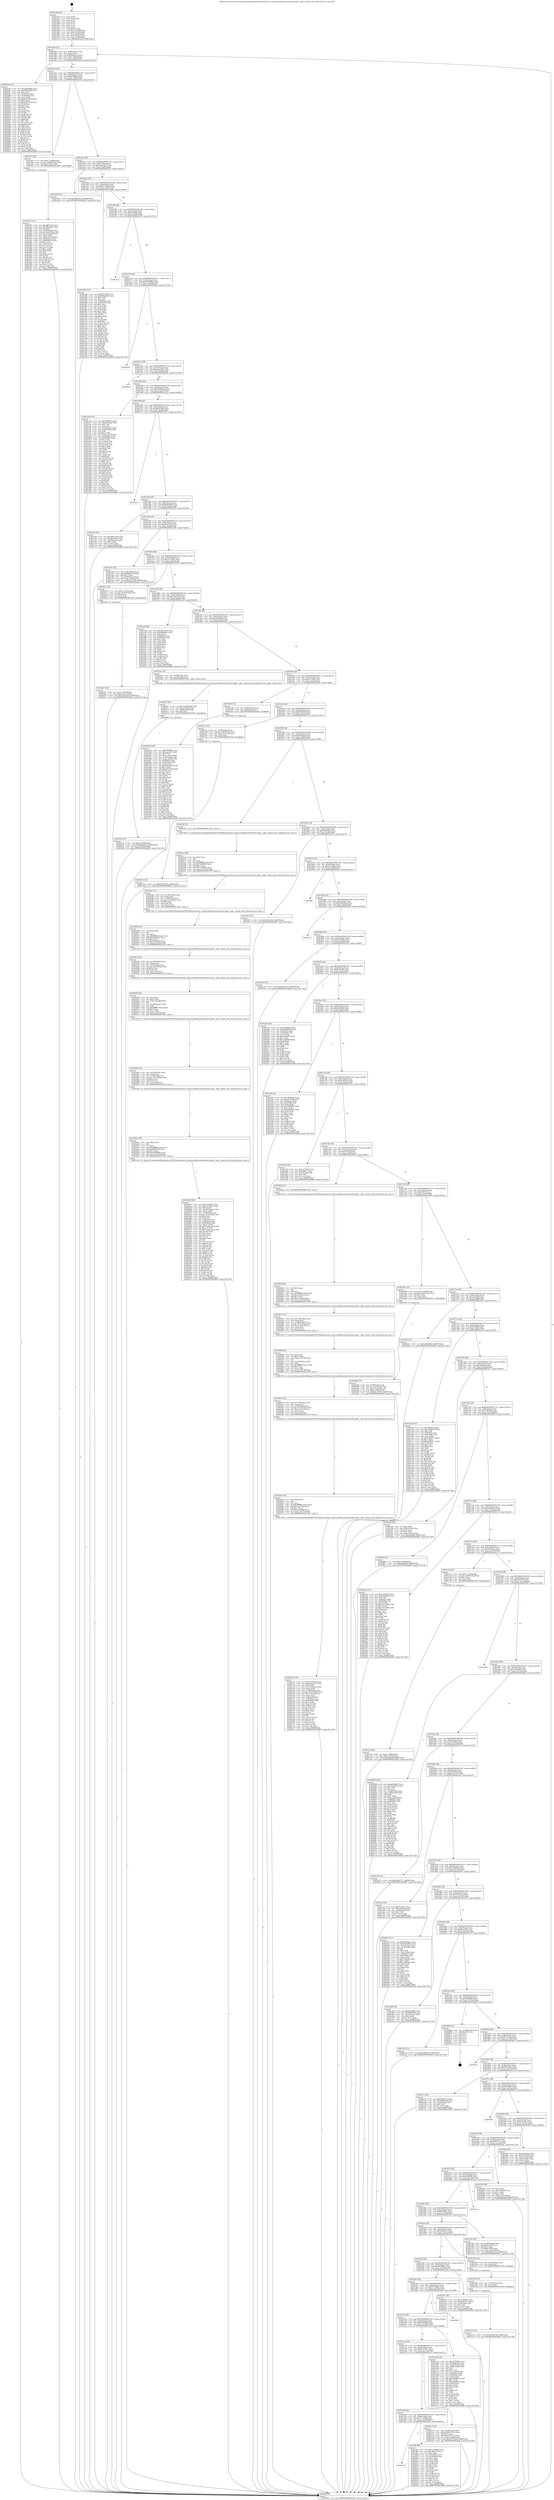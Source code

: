 digraph "0x401450" {
  label = "0x401450 (/mnt/c/Users/mathe/Desktop/tcc/POCII/binaries/extr_linuxsoundfirewireoxfwoxfw-spkr.c_spkr_volume_info_Final-ollvm.out::main(0))"
  labelloc = "t"
  node[shape=record]

  Entry [label="",width=0.3,height=0.3,shape=circle,fillcolor=black,style=filled]
  "0x401482" [label="{
     0x401482 [32]\l
     | [instrs]\l
     &nbsp;&nbsp;0x401482 \<+6\>: mov -0x88(%rbp),%eax\l
     &nbsp;&nbsp;0x401488 \<+2\>: mov %eax,%ecx\l
     &nbsp;&nbsp;0x40148a \<+6\>: sub $0x8bdaa41b,%ecx\l
     &nbsp;&nbsp;0x401490 \<+6\>: mov %eax,-0x8c(%rbp)\l
     &nbsp;&nbsp;0x401496 \<+6\>: mov %ecx,-0x90(%rbp)\l
     &nbsp;&nbsp;0x40149c \<+6\>: je 00000000004025ed \<main+0x119d\>\l
  }"]
  "0x4025ed" [label="{
     0x4025ed [147]\l
     | [instrs]\l
     &nbsp;&nbsp;0x4025ed \<+5\>: mov $0xa90d4680,%eax\l
     &nbsp;&nbsp;0x4025f2 \<+5\>: mov $0x2e90cdb9,%ecx\l
     &nbsp;&nbsp;0x4025f7 \<+2\>: mov $0x1,%dl\l
     &nbsp;&nbsp;0x4025f9 \<+7\>: mov 0x40505c,%esi\l
     &nbsp;&nbsp;0x402600 \<+7\>: mov 0x405060,%edi\l
     &nbsp;&nbsp;0x402607 \<+3\>: mov %esi,%r8d\l
     &nbsp;&nbsp;0x40260a \<+7\>: add $0x62b71f79,%r8d\l
     &nbsp;&nbsp;0x402611 \<+4\>: sub $0x1,%r8d\l
     &nbsp;&nbsp;0x402615 \<+7\>: sub $0x62b71f79,%r8d\l
     &nbsp;&nbsp;0x40261c \<+4\>: imul %r8d,%esi\l
     &nbsp;&nbsp;0x402620 \<+3\>: and $0x1,%esi\l
     &nbsp;&nbsp;0x402623 \<+3\>: cmp $0x0,%esi\l
     &nbsp;&nbsp;0x402626 \<+4\>: sete %r9b\l
     &nbsp;&nbsp;0x40262a \<+3\>: cmp $0xa,%edi\l
     &nbsp;&nbsp;0x40262d \<+4\>: setl %r10b\l
     &nbsp;&nbsp;0x402631 \<+3\>: mov %r9b,%r11b\l
     &nbsp;&nbsp;0x402634 \<+4\>: xor $0xff,%r11b\l
     &nbsp;&nbsp;0x402638 \<+3\>: mov %r10b,%bl\l
     &nbsp;&nbsp;0x40263b \<+3\>: xor $0xff,%bl\l
     &nbsp;&nbsp;0x40263e \<+3\>: xor $0x1,%dl\l
     &nbsp;&nbsp;0x402641 \<+3\>: mov %r11b,%r14b\l
     &nbsp;&nbsp;0x402644 \<+4\>: and $0xff,%r14b\l
     &nbsp;&nbsp;0x402648 \<+3\>: and %dl,%r9b\l
     &nbsp;&nbsp;0x40264b \<+3\>: mov %bl,%r15b\l
     &nbsp;&nbsp;0x40264e \<+4\>: and $0xff,%r15b\l
     &nbsp;&nbsp;0x402652 \<+3\>: and %dl,%r10b\l
     &nbsp;&nbsp;0x402655 \<+3\>: or %r9b,%r14b\l
     &nbsp;&nbsp;0x402658 \<+3\>: or %r10b,%r15b\l
     &nbsp;&nbsp;0x40265b \<+3\>: xor %r15b,%r14b\l
     &nbsp;&nbsp;0x40265e \<+3\>: or %bl,%r11b\l
     &nbsp;&nbsp;0x402661 \<+4\>: xor $0xff,%r11b\l
     &nbsp;&nbsp;0x402665 \<+3\>: or $0x1,%dl\l
     &nbsp;&nbsp;0x402668 \<+3\>: and %dl,%r11b\l
     &nbsp;&nbsp;0x40266b \<+3\>: or %r11b,%r14b\l
     &nbsp;&nbsp;0x40266e \<+4\>: test $0x1,%r14b\l
     &nbsp;&nbsp;0x402672 \<+3\>: cmovne %ecx,%eax\l
     &nbsp;&nbsp;0x402675 \<+6\>: mov %eax,-0x88(%rbp)\l
     &nbsp;&nbsp;0x40267b \<+5\>: jmp 0000000000402bf8 \<main+0x17a8\>\l
  }"]
  "0x4014a2" [label="{
     0x4014a2 [28]\l
     | [instrs]\l
     &nbsp;&nbsp;0x4014a2 \<+5\>: jmp 00000000004014a7 \<main+0x57\>\l
     &nbsp;&nbsp;0x4014a7 \<+6\>: mov -0x8c(%rbp),%eax\l
     &nbsp;&nbsp;0x4014ad \<+5\>: sub $0x8bf648b2,%eax\l
     &nbsp;&nbsp;0x4014b2 \<+6\>: mov %eax,-0x94(%rbp)\l
     &nbsp;&nbsp;0x4014b8 \<+6\>: je 0000000000401f43 \<main+0xaf3\>\l
  }"]
  Exit [label="",width=0.3,height=0.3,shape=circle,fillcolor=black,style=filled,peripheries=2]
  "0x401f43" [label="{
     0x401f43 [20]\l
     | [instrs]\l
     &nbsp;&nbsp;0x401f43 \<+7\>: movl $0x1,-0x68(%rbp)\l
     &nbsp;&nbsp;0x401f4a \<+4\>: movslq -0x68(%rbp),%rax\l
     &nbsp;&nbsp;0x401f4e \<+4\>: imul $0xc,%rax,%rdi\l
     &nbsp;&nbsp;0x401f52 \<+5\>: call 0000000000401050 \<malloc@plt\>\l
     | [calls]\l
     &nbsp;&nbsp;0x401050 \{1\} (unknown)\l
  }"]
  "0x4014be" [label="{
     0x4014be [28]\l
     | [instrs]\l
     &nbsp;&nbsp;0x4014be \<+5\>: jmp 00000000004014c3 \<main+0x73\>\l
     &nbsp;&nbsp;0x4014c3 \<+6\>: mov -0x8c(%rbp),%eax\l
     &nbsp;&nbsp;0x4014c9 \<+5\>: sub $0x954a1037,%eax\l
     &nbsp;&nbsp;0x4014ce \<+6\>: mov %eax,-0x98(%rbp)\l
     &nbsp;&nbsp;0x4014d4 \<+6\>: je 0000000000402183 \<main+0xd33\>\l
  }"]
  "0x4027a2" [label="{
     0x4027a2 [15]\l
     | [instrs]\l
     &nbsp;&nbsp;0x4027a2 \<+10\>: movl $0x1b4fa148,-0x88(%rbp)\l
     &nbsp;&nbsp;0x4027ac \<+5\>: jmp 0000000000402bf8 \<main+0x17a8\>\l
  }"]
  "0x402183" [label="{
     0x402183 [15]\l
     | [instrs]\l
     &nbsp;&nbsp;0x402183 \<+10\>: movl $0xbbfc871b,-0x88(%rbp)\l
     &nbsp;&nbsp;0x40218d \<+5\>: jmp 0000000000402bf8 \<main+0x17a8\>\l
  }"]
  "0x4014da" [label="{
     0x4014da [28]\l
     | [instrs]\l
     &nbsp;&nbsp;0x4014da \<+5\>: jmp 00000000004014df \<main+0x8f\>\l
     &nbsp;&nbsp;0x4014df \<+6\>: mov -0x8c(%rbp),%eax\l
     &nbsp;&nbsp;0x4014e5 \<+5\>: sub $0x9e179eb9,%eax\l
     &nbsp;&nbsp;0x4014ea \<+6\>: mov %eax,-0x9c(%rbp)\l
     &nbsp;&nbsp;0x4014f0 \<+6\>: je 0000000000401dd4 \<main+0x984\>\l
  }"]
  "0x402796" [label="{
     0x402796 [12]\l
     | [instrs]\l
     &nbsp;&nbsp;0x402796 \<+4\>: mov -0x78(%rbp),%rax\l
     &nbsp;&nbsp;0x40279a \<+3\>: mov %rax,%rdi\l
     &nbsp;&nbsp;0x40279d \<+5\>: call 0000000000401030 \<free@plt\>\l
     | [calls]\l
     &nbsp;&nbsp;0x401030 \{1\} (unknown)\l
  }"]
  "0x401dd4" [label="{
     0x401dd4 [137]\l
     | [instrs]\l
     &nbsp;&nbsp;0x401dd4 \<+5\>: mov $0x67f7486b,%eax\l
     &nbsp;&nbsp;0x401dd9 \<+5\>: mov $0x6952b00b,%ecx\l
     &nbsp;&nbsp;0x401dde \<+2\>: mov $0x1,%dl\l
     &nbsp;&nbsp;0x401de0 \<+2\>: xor %esi,%esi\l
     &nbsp;&nbsp;0x401de2 \<+7\>: mov 0x40505c,%edi\l
     &nbsp;&nbsp;0x401de9 \<+8\>: mov 0x405060,%r8d\l
     &nbsp;&nbsp;0x401df1 \<+3\>: sub $0x1,%esi\l
     &nbsp;&nbsp;0x401df4 \<+3\>: mov %edi,%r9d\l
     &nbsp;&nbsp;0x401df7 \<+3\>: add %esi,%r9d\l
     &nbsp;&nbsp;0x401dfa \<+4\>: imul %r9d,%edi\l
     &nbsp;&nbsp;0x401dfe \<+3\>: and $0x1,%edi\l
     &nbsp;&nbsp;0x401e01 \<+3\>: cmp $0x0,%edi\l
     &nbsp;&nbsp;0x401e04 \<+4\>: sete %r10b\l
     &nbsp;&nbsp;0x401e08 \<+4\>: cmp $0xa,%r8d\l
     &nbsp;&nbsp;0x401e0c \<+4\>: setl %r11b\l
     &nbsp;&nbsp;0x401e10 \<+3\>: mov %r10b,%bl\l
     &nbsp;&nbsp;0x401e13 \<+3\>: xor $0xff,%bl\l
     &nbsp;&nbsp;0x401e16 \<+3\>: mov %r11b,%r14b\l
     &nbsp;&nbsp;0x401e19 \<+4\>: xor $0xff,%r14b\l
     &nbsp;&nbsp;0x401e1d \<+3\>: xor $0x1,%dl\l
     &nbsp;&nbsp;0x401e20 \<+3\>: mov %bl,%r15b\l
     &nbsp;&nbsp;0x401e23 \<+4\>: and $0xff,%r15b\l
     &nbsp;&nbsp;0x401e27 \<+3\>: and %dl,%r10b\l
     &nbsp;&nbsp;0x401e2a \<+3\>: mov %r14b,%r12b\l
     &nbsp;&nbsp;0x401e2d \<+4\>: and $0xff,%r12b\l
     &nbsp;&nbsp;0x401e31 \<+3\>: and %dl,%r11b\l
     &nbsp;&nbsp;0x401e34 \<+3\>: or %r10b,%r15b\l
     &nbsp;&nbsp;0x401e37 \<+3\>: or %r11b,%r12b\l
     &nbsp;&nbsp;0x401e3a \<+3\>: xor %r12b,%r15b\l
     &nbsp;&nbsp;0x401e3d \<+3\>: or %r14b,%bl\l
     &nbsp;&nbsp;0x401e40 \<+3\>: xor $0xff,%bl\l
     &nbsp;&nbsp;0x401e43 \<+3\>: or $0x1,%dl\l
     &nbsp;&nbsp;0x401e46 \<+2\>: and %dl,%bl\l
     &nbsp;&nbsp;0x401e48 \<+3\>: or %bl,%r15b\l
     &nbsp;&nbsp;0x401e4b \<+4\>: test $0x1,%r15b\l
     &nbsp;&nbsp;0x401e4f \<+3\>: cmovne %ecx,%eax\l
     &nbsp;&nbsp;0x401e52 \<+6\>: mov %eax,-0x88(%rbp)\l
     &nbsp;&nbsp;0x401e58 \<+5\>: jmp 0000000000402bf8 \<main+0x17a8\>\l
  }"]
  "0x4014f6" [label="{
     0x4014f6 [28]\l
     | [instrs]\l
     &nbsp;&nbsp;0x4014f6 \<+5\>: jmp 00000000004014fb \<main+0xab\>\l
     &nbsp;&nbsp;0x4014fb \<+6\>: mov -0x8c(%rbp),%eax\l
     &nbsp;&nbsp;0x401501 \<+5\>: sub $0xa6c458fe,%eax\l
     &nbsp;&nbsp;0x401506 \<+6\>: mov %eax,-0xa0(%rbp)\l
     &nbsp;&nbsp;0x40150c \<+6\>: je 00000000004027c0 \<main+0x1370\>\l
  }"]
  "0x402753" [label="{
     0x402753 [15]\l
     | [instrs]\l
     &nbsp;&nbsp;0x402753 \<+10\>: movl $0x62001bf7,-0x88(%rbp)\l
     &nbsp;&nbsp;0x40275d \<+5\>: jmp 0000000000402bf8 \<main+0x17a8\>\l
  }"]
  "0x4027c0" [label="{
     0x4027c0\l
  }", style=dashed]
  "0x401512" [label="{
     0x401512 [28]\l
     | [instrs]\l
     &nbsp;&nbsp;0x401512 \<+5\>: jmp 0000000000401517 \<main+0xc7\>\l
     &nbsp;&nbsp;0x401517 \<+6\>: mov -0x8c(%rbp),%eax\l
     &nbsp;&nbsp;0x40151d \<+5\>: sub $0xa90d4680,%eax\l
     &nbsp;&nbsp;0x401522 \<+6\>: mov %eax,-0xa4(%rbp)\l
     &nbsp;&nbsp;0x401528 \<+6\>: je 0000000000402bda \<main+0x178a\>\l
  }"]
  "0x4025ce" [label="{
     0x4025ce [31]\l
     | [instrs]\l
     &nbsp;&nbsp;0x4025ce \<+10\>: movl $0x0,-0x84(%rbp)\l
     &nbsp;&nbsp;0x4025d8 \<+10\>: movl $0x8bdaa41b,-0x88(%rbp)\l
     &nbsp;&nbsp;0x4025e2 \<+6\>: mov %eax,-0x194(%rbp)\l
     &nbsp;&nbsp;0x4025e8 \<+5\>: jmp 0000000000402bf8 \<main+0x17a8\>\l
  }"]
  "0x402bda" [label="{
     0x402bda\l
  }", style=dashed]
  "0x40152e" [label="{
     0x40152e [28]\l
     | [instrs]\l
     &nbsp;&nbsp;0x40152e \<+5\>: jmp 0000000000401533 \<main+0xe3\>\l
     &nbsp;&nbsp;0x401533 \<+6\>: mov -0x8c(%rbp),%eax\l
     &nbsp;&nbsp;0x401539 \<+5\>: sub $0xadeea327,%eax\l
     &nbsp;&nbsp;0x40153e \<+6\>: mov %eax,-0xa8(%rbp)\l
     &nbsp;&nbsp;0x401544 \<+6\>: je 0000000000402be9 \<main+0x1799\>\l
  }"]
  "0x4025b7" [label="{
     0x4025b7 [23]\l
     | [instrs]\l
     &nbsp;&nbsp;0x4025b7 \<+10\>: movabs $0x4030b6,%rdi\l
     &nbsp;&nbsp;0x4025c1 \<+3\>: mov %eax,-0x80(%rbp)\l
     &nbsp;&nbsp;0x4025c4 \<+3\>: mov -0x80(%rbp),%esi\l
     &nbsp;&nbsp;0x4025c7 \<+2\>: mov $0x0,%al\l
     &nbsp;&nbsp;0x4025c9 \<+5\>: call 0000000000401040 \<printf@plt\>\l
     | [calls]\l
     &nbsp;&nbsp;0x401040 \{1\} (unknown)\l
  }"]
  "0x402be9" [label="{
     0x402be9\l
  }", style=dashed]
  "0x40154a" [label="{
     0x40154a [28]\l
     | [instrs]\l
     &nbsp;&nbsp;0x40154a \<+5\>: jmp 000000000040154f \<main+0xff\>\l
     &nbsp;&nbsp;0x40154f \<+6\>: mov -0x8c(%rbp),%eax\l
     &nbsp;&nbsp;0x401555 \<+5\>: sub $0xb469b3e6,%eax\l
     &nbsp;&nbsp;0x40155a \<+6\>: mov %eax,-0xac(%rbp)\l
     &nbsp;&nbsp;0x401560 \<+6\>: je 0000000000401ce2 \<main+0x892\>\l
  }"]
  "0x4024c9" [label="{
     0x4024c9 [182]\l
     | [instrs]\l
     &nbsp;&nbsp;0x4024c9 \<+5\>: mov $0xe15edd2e,%ecx\l
     &nbsp;&nbsp;0x4024ce \<+5\>: mov $0x2eb7e6e3,%edx\l
     &nbsp;&nbsp;0x4024d3 \<+3\>: mov $0x1,%r9b\l
     &nbsp;&nbsp;0x4024d6 \<+7\>: mov -0x190(%rbp),%r8d\l
     &nbsp;&nbsp;0x4024dd \<+4\>: imul %eax,%r8d\l
     &nbsp;&nbsp;0x4024e1 \<+4\>: mov -0x78(%rbp),%rsi\l
     &nbsp;&nbsp;0x4024e5 \<+4\>: movslq -0x7c(%rbp),%rdi\l
     &nbsp;&nbsp;0x4024e9 \<+4\>: shl $0x4,%rdi\l
     &nbsp;&nbsp;0x4024ed \<+3\>: add %rdi,%rsi\l
     &nbsp;&nbsp;0x4024f0 \<+4\>: mov %r8d,0xc(%rsi)\l
     &nbsp;&nbsp;0x4024f4 \<+7\>: mov 0x40505c,%eax\l
     &nbsp;&nbsp;0x4024fb \<+8\>: mov 0x405060,%r8d\l
     &nbsp;&nbsp;0x402503 \<+3\>: mov %eax,%r10d\l
     &nbsp;&nbsp;0x402506 \<+7\>: add $0x77ae4e36,%r10d\l
     &nbsp;&nbsp;0x40250d \<+4\>: sub $0x1,%r10d\l
     &nbsp;&nbsp;0x402511 \<+7\>: sub $0x77ae4e36,%r10d\l
     &nbsp;&nbsp;0x402518 \<+4\>: imul %r10d,%eax\l
     &nbsp;&nbsp;0x40251c \<+3\>: and $0x1,%eax\l
     &nbsp;&nbsp;0x40251f \<+3\>: cmp $0x0,%eax\l
     &nbsp;&nbsp;0x402522 \<+4\>: sete %r11b\l
     &nbsp;&nbsp;0x402526 \<+4\>: cmp $0xa,%r8d\l
     &nbsp;&nbsp;0x40252a \<+3\>: setl %bl\l
     &nbsp;&nbsp;0x40252d \<+3\>: mov %r11b,%r14b\l
     &nbsp;&nbsp;0x402530 \<+4\>: xor $0xff,%r14b\l
     &nbsp;&nbsp;0x402534 \<+3\>: mov %bl,%r15b\l
     &nbsp;&nbsp;0x402537 \<+4\>: xor $0xff,%r15b\l
     &nbsp;&nbsp;0x40253b \<+4\>: xor $0x1,%r9b\l
     &nbsp;&nbsp;0x40253f \<+3\>: mov %r14b,%r12b\l
     &nbsp;&nbsp;0x402542 \<+4\>: and $0xff,%r12b\l
     &nbsp;&nbsp;0x402546 \<+3\>: and %r9b,%r11b\l
     &nbsp;&nbsp;0x402549 \<+3\>: mov %r15b,%r13b\l
     &nbsp;&nbsp;0x40254c \<+4\>: and $0xff,%r13b\l
     &nbsp;&nbsp;0x402550 \<+3\>: and %r9b,%bl\l
     &nbsp;&nbsp;0x402553 \<+3\>: or %r11b,%r12b\l
     &nbsp;&nbsp;0x402556 \<+3\>: or %bl,%r13b\l
     &nbsp;&nbsp;0x402559 \<+3\>: xor %r13b,%r12b\l
     &nbsp;&nbsp;0x40255c \<+3\>: or %r15b,%r14b\l
     &nbsp;&nbsp;0x40255f \<+4\>: xor $0xff,%r14b\l
     &nbsp;&nbsp;0x402563 \<+4\>: or $0x1,%r9b\l
     &nbsp;&nbsp;0x402567 \<+3\>: and %r9b,%r14b\l
     &nbsp;&nbsp;0x40256a \<+3\>: or %r14b,%r12b\l
     &nbsp;&nbsp;0x40256d \<+4\>: test $0x1,%r12b\l
     &nbsp;&nbsp;0x402571 \<+3\>: cmovne %edx,%ecx\l
     &nbsp;&nbsp;0x402574 \<+6\>: mov %ecx,-0x88(%rbp)\l
     &nbsp;&nbsp;0x40257a \<+5\>: jmp 0000000000402bf8 \<main+0x17a8\>\l
  }"]
  "0x401ce2" [label="{
     0x401ce2 [155]\l
     | [instrs]\l
     &nbsp;&nbsp;0x401ce2 \<+5\>: mov $0x78f904cf,%eax\l
     &nbsp;&nbsp;0x401ce7 \<+5\>: mov $0xfec932ad,%ecx\l
     &nbsp;&nbsp;0x401cec \<+2\>: mov $0x1,%dl\l
     &nbsp;&nbsp;0x401cee \<+2\>: xor %esi,%esi\l
     &nbsp;&nbsp;0x401cf0 \<+3\>: mov -0x5c(%rbp),%edi\l
     &nbsp;&nbsp;0x401cf3 \<+3\>: cmp -0x50(%rbp),%edi\l
     &nbsp;&nbsp;0x401cf6 \<+4\>: setl %r8b\l
     &nbsp;&nbsp;0x401cfa \<+4\>: and $0x1,%r8b\l
     &nbsp;&nbsp;0x401cfe \<+4\>: mov %r8b,-0x2c(%rbp)\l
     &nbsp;&nbsp;0x401d02 \<+7\>: mov 0x40505c,%edi\l
     &nbsp;&nbsp;0x401d09 \<+8\>: mov 0x405060,%r9d\l
     &nbsp;&nbsp;0x401d11 \<+3\>: sub $0x1,%esi\l
     &nbsp;&nbsp;0x401d14 \<+3\>: mov %edi,%r10d\l
     &nbsp;&nbsp;0x401d17 \<+3\>: add %esi,%r10d\l
     &nbsp;&nbsp;0x401d1a \<+4\>: imul %r10d,%edi\l
     &nbsp;&nbsp;0x401d1e \<+3\>: and $0x1,%edi\l
     &nbsp;&nbsp;0x401d21 \<+3\>: cmp $0x0,%edi\l
     &nbsp;&nbsp;0x401d24 \<+4\>: sete %r8b\l
     &nbsp;&nbsp;0x401d28 \<+4\>: cmp $0xa,%r9d\l
     &nbsp;&nbsp;0x401d2c \<+4\>: setl %r11b\l
     &nbsp;&nbsp;0x401d30 \<+3\>: mov %r8b,%bl\l
     &nbsp;&nbsp;0x401d33 \<+3\>: xor $0xff,%bl\l
     &nbsp;&nbsp;0x401d36 \<+3\>: mov %r11b,%r14b\l
     &nbsp;&nbsp;0x401d39 \<+4\>: xor $0xff,%r14b\l
     &nbsp;&nbsp;0x401d3d \<+3\>: xor $0x1,%dl\l
     &nbsp;&nbsp;0x401d40 \<+3\>: mov %bl,%r15b\l
     &nbsp;&nbsp;0x401d43 \<+4\>: and $0xff,%r15b\l
     &nbsp;&nbsp;0x401d47 \<+3\>: and %dl,%r8b\l
     &nbsp;&nbsp;0x401d4a \<+3\>: mov %r14b,%r12b\l
     &nbsp;&nbsp;0x401d4d \<+4\>: and $0xff,%r12b\l
     &nbsp;&nbsp;0x401d51 \<+3\>: and %dl,%r11b\l
     &nbsp;&nbsp;0x401d54 \<+3\>: or %r8b,%r15b\l
     &nbsp;&nbsp;0x401d57 \<+3\>: or %r11b,%r12b\l
     &nbsp;&nbsp;0x401d5a \<+3\>: xor %r12b,%r15b\l
     &nbsp;&nbsp;0x401d5d \<+3\>: or %r14b,%bl\l
     &nbsp;&nbsp;0x401d60 \<+3\>: xor $0xff,%bl\l
     &nbsp;&nbsp;0x401d63 \<+3\>: or $0x1,%dl\l
     &nbsp;&nbsp;0x401d66 \<+2\>: and %dl,%bl\l
     &nbsp;&nbsp;0x401d68 \<+3\>: or %bl,%r15b\l
     &nbsp;&nbsp;0x401d6b \<+4\>: test $0x1,%r15b\l
     &nbsp;&nbsp;0x401d6f \<+3\>: cmovne %ecx,%eax\l
     &nbsp;&nbsp;0x401d72 \<+6\>: mov %eax,-0x88(%rbp)\l
     &nbsp;&nbsp;0x401d78 \<+5\>: jmp 0000000000402bf8 \<main+0x17a8\>\l
  }"]
  "0x401566" [label="{
     0x401566 [28]\l
     | [instrs]\l
     &nbsp;&nbsp;0x401566 \<+5\>: jmp 000000000040156b \<main+0x11b\>\l
     &nbsp;&nbsp;0x40156b \<+6\>: mov -0x8c(%rbp),%eax\l
     &nbsp;&nbsp;0x401571 \<+5\>: sub $0xb88214bd,%eax\l
     &nbsp;&nbsp;0x401576 \<+6\>: mov %eax,-0xb0(%rbp)\l
     &nbsp;&nbsp;0x40157c \<+6\>: je 00000000004027b1 \<main+0x1361\>\l
  }"]
  "0x4024a1" [label="{
     0x4024a1 [40]\l
     | [instrs]\l
     &nbsp;&nbsp;0x4024a1 \<+5\>: mov $0x2,%ecx\l
     &nbsp;&nbsp;0x4024a6 \<+1\>: cltd\l
     &nbsp;&nbsp;0x4024a7 \<+2\>: idiv %ecx\l
     &nbsp;&nbsp;0x4024a9 \<+6\>: imul $0xfffffffe,%edx,%ecx\l
     &nbsp;&nbsp;0x4024af \<+6\>: sub $0xd58a0650,%ecx\l
     &nbsp;&nbsp;0x4024b5 \<+3\>: add $0x1,%ecx\l
     &nbsp;&nbsp;0x4024b8 \<+6\>: add $0xd58a0650,%ecx\l
     &nbsp;&nbsp;0x4024be \<+6\>: mov %ecx,-0x190(%rbp)\l
     &nbsp;&nbsp;0x4024c4 \<+5\>: call 0000000000401160 \<next_i\>\l
     | [calls]\l
     &nbsp;&nbsp;0x401160 \{1\} (/mnt/c/Users/mathe/Desktop/tcc/POCII/binaries/extr_linuxsoundfirewireoxfwoxfw-spkr.c_spkr_volume_info_Final-ollvm.out::next_i)\l
  }"]
  "0x4027b1" [label="{
     0x4027b1\l
  }", style=dashed]
  "0x401582" [label="{
     0x401582 [28]\l
     | [instrs]\l
     &nbsp;&nbsp;0x401582 \<+5\>: jmp 0000000000401587 \<main+0x137\>\l
     &nbsp;&nbsp;0x401587 \<+6\>: mov -0x8c(%rbp),%eax\l
     &nbsp;&nbsp;0x40158d \<+5\>: sub $0xbb854920,%eax\l
     &nbsp;&nbsp;0x401592 \<+6\>: mov %eax,-0xb4(%rbp)\l
     &nbsp;&nbsp;0x401598 \<+6\>: je 0000000000401c00 \<main+0x7b0\>\l
  }"]
  "0x402481" [label="{
     0x402481 [32]\l
     | [instrs]\l
     &nbsp;&nbsp;0x402481 \<+6\>: mov -0x18c(%rbp),%ecx\l
     &nbsp;&nbsp;0x402487 \<+3\>: imul %eax,%ecx\l
     &nbsp;&nbsp;0x40248a \<+4\>: mov -0x78(%rbp),%rsi\l
     &nbsp;&nbsp;0x40248e \<+4\>: movslq -0x7c(%rbp),%rdi\l
     &nbsp;&nbsp;0x402492 \<+4\>: shl $0x4,%rdi\l
     &nbsp;&nbsp;0x402496 \<+3\>: add %rdi,%rsi\l
     &nbsp;&nbsp;0x402499 \<+3\>: mov %ecx,0x8(%rsi)\l
     &nbsp;&nbsp;0x40249c \<+5\>: call 0000000000401160 \<next_i\>\l
     | [calls]\l
     &nbsp;&nbsp;0x401160 \{1\} (/mnt/c/Users/mathe/Desktop/tcc/POCII/binaries/extr_linuxsoundfirewireoxfwoxfw-spkr.c_spkr_volume_info_Final-ollvm.out::next_i)\l
  }"]
  "0x401c00" [label="{
     0x401c00 [30]\l
     | [instrs]\l
     &nbsp;&nbsp;0x401c00 \<+5\>: mov $0xb88214bd,%eax\l
     &nbsp;&nbsp;0x401c05 \<+5\>: mov $0x2614e9c2,%ecx\l
     &nbsp;&nbsp;0x401c0a \<+3\>: mov -0x30(%rbp),%edx\l
     &nbsp;&nbsp;0x401c0d \<+3\>: cmp $0x0,%edx\l
     &nbsp;&nbsp;0x401c10 \<+3\>: cmove %ecx,%eax\l
     &nbsp;&nbsp;0x401c13 \<+6\>: mov %eax,-0x88(%rbp)\l
     &nbsp;&nbsp;0x401c19 \<+5\>: jmp 0000000000402bf8 \<main+0x17a8\>\l
  }"]
  "0x40159e" [label="{
     0x40159e [28]\l
     | [instrs]\l
     &nbsp;&nbsp;0x40159e \<+5\>: jmp 00000000004015a3 \<main+0x153\>\l
     &nbsp;&nbsp;0x4015a3 \<+6\>: mov -0x8c(%rbp),%eax\l
     &nbsp;&nbsp;0x4015a9 \<+5\>: sub $0xbbfc871b,%eax\l
     &nbsp;&nbsp;0x4015ae \<+6\>: mov %eax,-0xb8(%rbp)\l
     &nbsp;&nbsp;0x4015b4 \<+6\>: je 0000000000402192 \<main+0xd42\>\l
  }"]
  "0x402453" [label="{
     0x402453 [46]\l
     | [instrs]\l
     &nbsp;&nbsp;0x402453 \<+2\>: xor %ecx,%ecx\l
     &nbsp;&nbsp;0x402455 \<+5\>: mov $0x2,%edx\l
     &nbsp;&nbsp;0x40245a \<+6\>: mov %edx,-0x188(%rbp)\l
     &nbsp;&nbsp;0x402460 \<+1\>: cltd\l
     &nbsp;&nbsp;0x402461 \<+7\>: mov -0x188(%rbp),%r8d\l
     &nbsp;&nbsp;0x402468 \<+3\>: idiv %r8d\l
     &nbsp;&nbsp;0x40246b \<+6\>: imul $0xfffffffe,%edx,%edx\l
     &nbsp;&nbsp;0x402471 \<+3\>: sub $0x1,%ecx\l
     &nbsp;&nbsp;0x402474 \<+2\>: sub %ecx,%edx\l
     &nbsp;&nbsp;0x402476 \<+6\>: mov %edx,-0x18c(%rbp)\l
     &nbsp;&nbsp;0x40247c \<+5\>: call 0000000000401160 \<next_i\>\l
     | [calls]\l
     &nbsp;&nbsp;0x401160 \{1\} (/mnt/c/Users/mathe/Desktop/tcc/POCII/binaries/extr_linuxsoundfirewireoxfwoxfw-spkr.c_spkr_volume_info_Final-ollvm.out::next_i)\l
  }"]
  "0x402192" [label="{
     0x402192 [34]\l
     | [instrs]\l
     &nbsp;&nbsp;0x402192 \<+3\>: mov -0x6c(%rbp),%eax\l
     &nbsp;&nbsp;0x402195 \<+5\>: add $0xf62d101f,%eax\l
     &nbsp;&nbsp;0x40219a \<+3\>: add $0x1,%eax\l
     &nbsp;&nbsp;0x40219d \<+5\>: sub $0xf62d101f,%eax\l
     &nbsp;&nbsp;0x4021a2 \<+3\>: mov %eax,-0x6c(%rbp)\l
     &nbsp;&nbsp;0x4021a5 \<+10\>: movl $0x5c41c46c,-0x88(%rbp)\l
     &nbsp;&nbsp;0x4021af \<+5\>: jmp 0000000000402bf8 \<main+0x17a8\>\l
  }"]
  "0x4015ba" [label="{
     0x4015ba [28]\l
     | [instrs]\l
     &nbsp;&nbsp;0x4015ba \<+5\>: jmp 00000000004015bf \<main+0x16f\>\l
     &nbsp;&nbsp;0x4015bf \<+6\>: mov -0x8c(%rbp),%eax\l
     &nbsp;&nbsp;0x4015c5 \<+5\>: sub $0xc1b71f93,%eax\l
     &nbsp;&nbsp;0x4015ca \<+6\>: mov %eax,-0xbc(%rbp)\l
     &nbsp;&nbsp;0x4015d0 \<+6\>: je 0000000000402210 \<main+0xdc0\>\l
  }"]
  "0x402433" [label="{
     0x402433 [32]\l
     | [instrs]\l
     &nbsp;&nbsp;0x402433 \<+6\>: mov -0x184(%rbp),%ecx\l
     &nbsp;&nbsp;0x402439 \<+3\>: imul %eax,%ecx\l
     &nbsp;&nbsp;0x40243c \<+4\>: mov -0x78(%rbp),%rsi\l
     &nbsp;&nbsp;0x402440 \<+4\>: movslq -0x7c(%rbp),%rdi\l
     &nbsp;&nbsp;0x402444 \<+4\>: shl $0x4,%rdi\l
     &nbsp;&nbsp;0x402448 \<+3\>: add %rdi,%rsi\l
     &nbsp;&nbsp;0x40244b \<+3\>: mov %ecx,0x4(%rsi)\l
     &nbsp;&nbsp;0x40244e \<+5\>: call 0000000000401160 \<next_i\>\l
     | [calls]\l
     &nbsp;&nbsp;0x401160 \{1\} (/mnt/c/Users/mathe/Desktop/tcc/POCII/binaries/extr_linuxsoundfirewireoxfwoxfw-spkr.c_spkr_volume_info_Final-ollvm.out::next_i)\l
  }"]
  "0x402210" [label="{
     0x402210 [23]\l
     | [instrs]\l
     &nbsp;&nbsp;0x402210 \<+7\>: movl $0x1,-0x70(%rbp)\l
     &nbsp;&nbsp;0x402217 \<+4\>: movslq -0x70(%rbp),%rax\l
     &nbsp;&nbsp;0x40221b \<+4\>: shl $0x4,%rax\l
     &nbsp;&nbsp;0x40221f \<+3\>: mov %rax,%rdi\l
     &nbsp;&nbsp;0x402222 \<+5\>: call 0000000000401050 \<malloc@plt\>\l
     | [calls]\l
     &nbsp;&nbsp;0x401050 \{1\} (unknown)\l
  }"]
  "0x4015d6" [label="{
     0x4015d6 [28]\l
     | [instrs]\l
     &nbsp;&nbsp;0x4015d6 \<+5\>: jmp 00000000004015db \<main+0x18b\>\l
     &nbsp;&nbsp;0x4015db \<+6\>: mov -0x8c(%rbp),%eax\l
     &nbsp;&nbsp;0x4015e1 \<+5\>: sub $0xcadf1e5b,%eax\l
     &nbsp;&nbsp;0x4015e6 \<+6\>: mov %eax,-0xc0(%rbp)\l
     &nbsp;&nbsp;0x4015ec \<+6\>: je 0000000000401eed \<main+0xa9d\>\l
  }"]
  "0x40240b" [label="{
     0x40240b [40]\l
     | [instrs]\l
     &nbsp;&nbsp;0x40240b \<+5\>: mov $0x2,%ecx\l
     &nbsp;&nbsp;0x402410 \<+1\>: cltd\l
     &nbsp;&nbsp;0x402411 \<+2\>: idiv %ecx\l
     &nbsp;&nbsp;0x402413 \<+6\>: imul $0xfffffffe,%edx,%ecx\l
     &nbsp;&nbsp;0x402419 \<+6\>: add $0x59a49e47,%ecx\l
     &nbsp;&nbsp;0x40241f \<+3\>: add $0x1,%ecx\l
     &nbsp;&nbsp;0x402422 \<+6\>: sub $0x59a49e47,%ecx\l
     &nbsp;&nbsp;0x402428 \<+6\>: mov %ecx,-0x184(%rbp)\l
     &nbsp;&nbsp;0x40242e \<+5\>: call 0000000000401160 \<next_i\>\l
     | [calls]\l
     &nbsp;&nbsp;0x401160 \{1\} (/mnt/c/Users/mathe/Desktop/tcc/POCII/binaries/extr_linuxsoundfirewireoxfwoxfw-spkr.c_spkr_volume_info_Final-ollvm.out::next_i)\l
  }"]
  "0x401eed" [label="{
     0x401eed [86]\l
     | [instrs]\l
     &nbsp;&nbsp;0x401eed \<+5\>: mov $0x2807af7b,%eax\l
     &nbsp;&nbsp;0x401ef2 \<+5\>: mov $0x8bf648b2,%ecx\l
     &nbsp;&nbsp;0x401ef7 \<+2\>: xor %edx,%edx\l
     &nbsp;&nbsp;0x401ef9 \<+7\>: mov 0x40505c,%esi\l
     &nbsp;&nbsp;0x401f00 \<+7\>: mov 0x405060,%edi\l
     &nbsp;&nbsp;0x401f07 \<+3\>: sub $0x1,%edx\l
     &nbsp;&nbsp;0x401f0a \<+3\>: mov %esi,%r8d\l
     &nbsp;&nbsp;0x401f0d \<+3\>: add %edx,%r8d\l
     &nbsp;&nbsp;0x401f10 \<+4\>: imul %r8d,%esi\l
     &nbsp;&nbsp;0x401f14 \<+3\>: and $0x1,%esi\l
     &nbsp;&nbsp;0x401f17 \<+3\>: cmp $0x0,%esi\l
     &nbsp;&nbsp;0x401f1a \<+4\>: sete %r9b\l
     &nbsp;&nbsp;0x401f1e \<+3\>: cmp $0xa,%edi\l
     &nbsp;&nbsp;0x401f21 \<+4\>: setl %r10b\l
     &nbsp;&nbsp;0x401f25 \<+3\>: mov %r9b,%r11b\l
     &nbsp;&nbsp;0x401f28 \<+3\>: and %r10b,%r11b\l
     &nbsp;&nbsp;0x401f2b \<+3\>: xor %r10b,%r9b\l
     &nbsp;&nbsp;0x401f2e \<+3\>: or %r9b,%r11b\l
     &nbsp;&nbsp;0x401f31 \<+4\>: test $0x1,%r11b\l
     &nbsp;&nbsp;0x401f35 \<+3\>: cmovne %ecx,%eax\l
     &nbsp;&nbsp;0x401f38 \<+6\>: mov %eax,-0x88(%rbp)\l
     &nbsp;&nbsp;0x401f3e \<+5\>: jmp 0000000000402bf8 \<main+0x17a8\>\l
  }"]
  "0x4015f2" [label="{
     0x4015f2 [28]\l
     | [instrs]\l
     &nbsp;&nbsp;0x4015f2 \<+5\>: jmp 00000000004015f7 \<main+0x1a7\>\l
     &nbsp;&nbsp;0x4015f7 \<+6\>: mov -0x8c(%rbp),%eax\l
     &nbsp;&nbsp;0x4015fd \<+5\>: sub $0xce0f38bc,%eax\l
     &nbsp;&nbsp;0x401602 \<+6\>: mov %eax,-0xc4(%rbp)\l
     &nbsp;&nbsp;0x401608 \<+6\>: je 00000000004025aa \<main+0x115a\>\l
  }"]
  "0x4023ec" [label="{
     0x4023ec [31]\l
     | [instrs]\l
     &nbsp;&nbsp;0x4023ec \<+6\>: mov -0x180(%rbp),%ecx\l
     &nbsp;&nbsp;0x4023f2 \<+3\>: imul %eax,%ecx\l
     &nbsp;&nbsp;0x4023f5 \<+4\>: mov -0x78(%rbp),%rsi\l
     &nbsp;&nbsp;0x4023f9 \<+4\>: movslq -0x7c(%rbp),%rdi\l
     &nbsp;&nbsp;0x4023fd \<+4\>: shl $0x4,%rdi\l
     &nbsp;&nbsp;0x402401 \<+3\>: add %rdi,%rsi\l
     &nbsp;&nbsp;0x402404 \<+2\>: mov %ecx,(%rsi)\l
     &nbsp;&nbsp;0x402406 \<+5\>: call 0000000000401160 \<next_i\>\l
     | [calls]\l
     &nbsp;&nbsp;0x401160 \{1\} (/mnt/c/Users/mathe/Desktop/tcc/POCII/binaries/extr_linuxsoundfirewireoxfwoxfw-spkr.c_spkr_volume_info_Final-ollvm.out::next_i)\l
  }"]
  "0x4025aa" [label="{
     0x4025aa [13]\l
     | [instrs]\l
     &nbsp;&nbsp;0x4025aa \<+4\>: mov -0x58(%rbp),%rdi\l
     &nbsp;&nbsp;0x4025ae \<+4\>: mov -0x78(%rbp),%rsi\l
     &nbsp;&nbsp;0x4025b2 \<+5\>: call 00000000004013f0 \<spkr_volume_info\>\l
     | [calls]\l
     &nbsp;&nbsp;0x4013f0 \{1\} (/mnt/c/Users/mathe/Desktop/tcc/POCII/binaries/extr_linuxsoundfirewireoxfwoxfw-spkr.c_spkr_volume_info_Final-ollvm.out::spkr_volume_info)\l
  }"]
  "0x40160e" [label="{
     0x40160e [28]\l
     | [instrs]\l
     &nbsp;&nbsp;0x40160e \<+5\>: jmp 0000000000401613 \<main+0x1c3\>\l
     &nbsp;&nbsp;0x401613 \<+6\>: mov -0x8c(%rbp),%eax\l
     &nbsp;&nbsp;0x401619 \<+5\>: sub $0xcf1734f8,%eax\l
     &nbsp;&nbsp;0x40161e \<+6\>: mov %eax,-0xc8(%rbp)\l
     &nbsp;&nbsp;0x401624 \<+6\>: je 0000000000401b44 \<main+0x6f4\>\l
  }"]
  "0x4023c4" [label="{
     0x4023c4 [40]\l
     | [instrs]\l
     &nbsp;&nbsp;0x4023c4 \<+5\>: mov $0x2,%ecx\l
     &nbsp;&nbsp;0x4023c9 \<+1\>: cltd\l
     &nbsp;&nbsp;0x4023ca \<+2\>: idiv %ecx\l
     &nbsp;&nbsp;0x4023cc \<+6\>: imul $0xfffffffe,%edx,%ecx\l
     &nbsp;&nbsp;0x4023d2 \<+6\>: sub $0x74e0f00e,%ecx\l
     &nbsp;&nbsp;0x4023d8 \<+3\>: add $0x1,%ecx\l
     &nbsp;&nbsp;0x4023db \<+6\>: add $0x74e0f00e,%ecx\l
     &nbsp;&nbsp;0x4023e1 \<+6\>: mov %ecx,-0x180(%rbp)\l
     &nbsp;&nbsp;0x4023e7 \<+5\>: call 0000000000401160 \<next_i\>\l
     | [calls]\l
     &nbsp;&nbsp;0x401160 \{1\} (/mnt/c/Users/mathe/Desktop/tcc/POCII/binaries/extr_linuxsoundfirewireoxfwoxfw-spkr.c_spkr_volume_info_Final-ollvm.out::next_i)\l
  }"]
  "0x401b44" [label="{
     0x401b44 [13]\l
     | [instrs]\l
     &nbsp;&nbsp;0x401b44 \<+4\>: mov -0x48(%rbp),%rax\l
     &nbsp;&nbsp;0x401b48 \<+4\>: mov 0x8(%rax),%rdi\l
     &nbsp;&nbsp;0x401b4c \<+5\>: call 0000000000401060 \<atoi@plt\>\l
     | [calls]\l
     &nbsp;&nbsp;0x401060 \{1\} (unknown)\l
  }"]
  "0x40162a" [label="{
     0x40162a [28]\l
     | [instrs]\l
     &nbsp;&nbsp;0x40162a \<+5\>: jmp 000000000040162f \<main+0x1df\>\l
     &nbsp;&nbsp;0x40162f \<+6\>: mov -0x8c(%rbp),%eax\l
     &nbsp;&nbsp;0x401635 \<+5\>: sub $0xd398ea59,%eax\l
     &nbsp;&nbsp;0x40163a \<+6\>: mov %eax,-0xcc(%rbp)\l
     &nbsp;&nbsp;0x401640 \<+6\>: je 000000000040273c \<main+0x12ec\>\l
  }"]
  "0x402227" [label="{
     0x402227 [26]\l
     | [instrs]\l
     &nbsp;&nbsp;0x402227 \<+4\>: mov %rax,-0x78(%rbp)\l
     &nbsp;&nbsp;0x40222b \<+7\>: movl $0x0,-0x7c(%rbp)\l
     &nbsp;&nbsp;0x402232 \<+10\>: movl $0xf2ed2c00,-0x88(%rbp)\l
     &nbsp;&nbsp;0x40223c \<+5\>: jmp 0000000000402bf8 \<main+0x17a8\>\l
  }"]
  "0x40273c" [label="{
     0x40273c [23]\l
     | [instrs]\l
     &nbsp;&nbsp;0x40273c \<+4\>: mov -0x58(%rbp),%rax\l
     &nbsp;&nbsp;0x402740 \<+7\>: movslq -0x84(%rbp),%rcx\l
     &nbsp;&nbsp;0x402747 \<+4\>: mov (%rax,%rcx,8),%rax\l
     &nbsp;&nbsp;0x40274b \<+3\>: mov %rax,%rdi\l
     &nbsp;&nbsp;0x40274e \<+5\>: call 0000000000401030 \<free@plt\>\l
     | [calls]\l
     &nbsp;&nbsp;0x401030 \{1\} (unknown)\l
  }"]
  "0x401646" [label="{
     0x401646 [28]\l
     | [instrs]\l
     &nbsp;&nbsp;0x401646 \<+5\>: jmp 000000000040164b \<main+0x1fb\>\l
     &nbsp;&nbsp;0x40164b \<+6\>: mov -0x8c(%rbp),%eax\l
     &nbsp;&nbsp;0x401651 \<+5\>: sub $0xdd363de6,%eax\l
     &nbsp;&nbsp;0x401656 \<+6\>: mov %eax,-0xd0(%rbp)\l
     &nbsp;&nbsp;0x40165c \<+6\>: je 00000000004023bf \<main+0xf6f\>\l
  }"]
  "0x40210c" [label="{
     0x40210c [119]\l
     | [instrs]\l
     &nbsp;&nbsp;0x40210c \<+5\>: mov $0x7c239329,%ecx\l
     &nbsp;&nbsp;0x402111 \<+5\>: mov $0x954a1037,%edx\l
     &nbsp;&nbsp;0x402116 \<+3\>: xor %r8d,%r8d\l
     &nbsp;&nbsp;0x402119 \<+7\>: mov -0x17c(%rbp),%r9d\l
     &nbsp;&nbsp;0x402120 \<+4\>: imul %eax,%r9d\l
     &nbsp;&nbsp;0x402124 \<+4\>: mov -0x58(%rbp),%rsi\l
     &nbsp;&nbsp;0x402128 \<+4\>: movslq -0x5c(%rbp),%rdi\l
     &nbsp;&nbsp;0x40212c \<+4\>: mov (%rsi,%rdi,8),%rsi\l
     &nbsp;&nbsp;0x402130 \<+3\>: mov (%rsi),%rsi\l
     &nbsp;&nbsp;0x402133 \<+4\>: mov %r9d,0x8(%rsi)\l
     &nbsp;&nbsp;0x402137 \<+7\>: mov 0x40505c,%eax\l
     &nbsp;&nbsp;0x40213e \<+8\>: mov 0x405060,%r9d\l
     &nbsp;&nbsp;0x402146 \<+4\>: sub $0x1,%r8d\l
     &nbsp;&nbsp;0x40214a \<+3\>: mov %eax,%r10d\l
     &nbsp;&nbsp;0x40214d \<+3\>: add %r8d,%r10d\l
     &nbsp;&nbsp;0x402150 \<+4\>: imul %r10d,%eax\l
     &nbsp;&nbsp;0x402154 \<+3\>: and $0x1,%eax\l
     &nbsp;&nbsp;0x402157 \<+3\>: cmp $0x0,%eax\l
     &nbsp;&nbsp;0x40215a \<+4\>: sete %r11b\l
     &nbsp;&nbsp;0x40215e \<+4\>: cmp $0xa,%r9d\l
     &nbsp;&nbsp;0x402162 \<+3\>: setl %bl\l
     &nbsp;&nbsp;0x402165 \<+3\>: mov %r11b,%r14b\l
     &nbsp;&nbsp;0x402168 \<+3\>: and %bl,%r14b\l
     &nbsp;&nbsp;0x40216b \<+3\>: xor %bl,%r11b\l
     &nbsp;&nbsp;0x40216e \<+3\>: or %r11b,%r14b\l
     &nbsp;&nbsp;0x402171 \<+4\>: test $0x1,%r14b\l
     &nbsp;&nbsp;0x402175 \<+3\>: cmovne %edx,%ecx\l
     &nbsp;&nbsp;0x402178 \<+6\>: mov %ecx,-0x88(%rbp)\l
     &nbsp;&nbsp;0x40217e \<+5\>: jmp 0000000000402bf8 \<main+0x17a8\>\l
  }"]
  "0x4023bf" [label="{
     0x4023bf [5]\l
     | [instrs]\l
     &nbsp;&nbsp;0x4023bf \<+5\>: call 0000000000401160 \<next_i\>\l
     | [calls]\l
     &nbsp;&nbsp;0x401160 \{1\} (/mnt/c/Users/mathe/Desktop/tcc/POCII/binaries/extr_linuxsoundfirewireoxfwoxfw-spkr.c_spkr_volume_info_Final-ollvm.out::next_i)\l
  }"]
  "0x401662" [label="{
     0x401662 [28]\l
     | [instrs]\l
     &nbsp;&nbsp;0x401662 \<+5\>: jmp 0000000000401667 \<main+0x217\>\l
     &nbsp;&nbsp;0x401667 \<+6\>: mov -0x8c(%rbp),%eax\l
     &nbsp;&nbsp;0x40166d \<+5\>: sub $0xdd8c0b5e,%eax\l
     &nbsp;&nbsp;0x401672 \<+6\>: mov %eax,-0xd4(%rbp)\l
     &nbsp;&nbsp;0x401678 \<+6\>: je 0000000000401fc7 \<main+0xb77\>\l
  }"]
  "0x4020e4" [label="{
     0x4020e4 [40]\l
     | [instrs]\l
     &nbsp;&nbsp;0x4020e4 \<+5\>: mov $0x2,%ecx\l
     &nbsp;&nbsp;0x4020e9 \<+1\>: cltd\l
     &nbsp;&nbsp;0x4020ea \<+2\>: idiv %ecx\l
     &nbsp;&nbsp;0x4020ec \<+6\>: imul $0xfffffffe,%edx,%ecx\l
     &nbsp;&nbsp;0x4020f2 \<+6\>: add $0x3acdc4b8,%ecx\l
     &nbsp;&nbsp;0x4020f8 \<+3\>: add $0x1,%ecx\l
     &nbsp;&nbsp;0x4020fb \<+6\>: sub $0x3acdc4b8,%ecx\l
     &nbsp;&nbsp;0x402101 \<+6\>: mov %ecx,-0x17c(%rbp)\l
     &nbsp;&nbsp;0x402107 \<+5\>: call 0000000000401160 \<next_i\>\l
     | [calls]\l
     &nbsp;&nbsp;0x401160 \{1\} (/mnt/c/Users/mathe/Desktop/tcc/POCII/binaries/extr_linuxsoundfirewireoxfwoxfw-spkr.c_spkr_volume_info_Final-ollvm.out::next_i)\l
  }"]
  "0x401fc7" [label="{
     0x401fc7 [15]\l
     | [instrs]\l
     &nbsp;&nbsp;0x401fc7 \<+10\>: movl $0x5c41c46c,-0x88(%rbp)\l
     &nbsp;&nbsp;0x401fd1 \<+5\>: jmp 0000000000402bf8 \<main+0x17a8\>\l
  }"]
  "0x40167e" [label="{
     0x40167e [28]\l
     | [instrs]\l
     &nbsp;&nbsp;0x40167e \<+5\>: jmp 0000000000401683 \<main+0x233\>\l
     &nbsp;&nbsp;0x401683 \<+6\>: mov -0x8c(%rbp),%eax\l
     &nbsp;&nbsp;0x401689 \<+5\>: sub $0xe15edd2e,%eax\l
     &nbsp;&nbsp;0x40168e \<+6\>: mov %eax,-0xd8(%rbp)\l
     &nbsp;&nbsp;0x401694 \<+6\>: je 0000000000402a8c \<main+0x163c\>\l
  }"]
  "0x4020c4" [label="{
     0x4020c4 [32]\l
     | [instrs]\l
     &nbsp;&nbsp;0x4020c4 \<+6\>: mov -0x178(%rbp),%ecx\l
     &nbsp;&nbsp;0x4020ca \<+3\>: imul %eax,%ecx\l
     &nbsp;&nbsp;0x4020cd \<+4\>: mov -0x58(%rbp),%rsi\l
     &nbsp;&nbsp;0x4020d1 \<+4\>: movslq -0x5c(%rbp),%rdi\l
     &nbsp;&nbsp;0x4020d5 \<+4\>: mov (%rsi,%rdi,8),%rsi\l
     &nbsp;&nbsp;0x4020d9 \<+3\>: mov (%rsi),%rsi\l
     &nbsp;&nbsp;0x4020dc \<+3\>: mov %ecx,0x4(%rsi)\l
     &nbsp;&nbsp;0x4020df \<+5\>: call 0000000000401160 \<next_i\>\l
     | [calls]\l
     &nbsp;&nbsp;0x401160 \{1\} (/mnt/c/Users/mathe/Desktop/tcc/POCII/binaries/extr_linuxsoundfirewireoxfwoxfw-spkr.c_spkr_volume_info_Final-ollvm.out::next_i)\l
  }"]
  "0x402a8c" [label="{
     0x402a8c\l
  }", style=dashed]
  "0x40169a" [label="{
     0x40169a [28]\l
     | [instrs]\l
     &nbsp;&nbsp;0x40169a \<+5\>: jmp 000000000040169f \<main+0x24f\>\l
     &nbsp;&nbsp;0x40169f \<+6\>: mov -0x8c(%rbp),%eax\l
     &nbsp;&nbsp;0x4016a5 \<+5\>: sub $0xea508daa,%eax\l
     &nbsp;&nbsp;0x4016aa \<+6\>: mov %eax,-0xdc(%rbp)\l
     &nbsp;&nbsp;0x4016b0 \<+6\>: je 0000000000402a7d \<main+0x162d\>\l
  }"]
  "0x402096" [label="{
     0x402096 [46]\l
     | [instrs]\l
     &nbsp;&nbsp;0x402096 \<+2\>: xor %ecx,%ecx\l
     &nbsp;&nbsp;0x402098 \<+5\>: mov $0x2,%edx\l
     &nbsp;&nbsp;0x40209d \<+6\>: mov %edx,-0x174(%rbp)\l
     &nbsp;&nbsp;0x4020a3 \<+1\>: cltd\l
     &nbsp;&nbsp;0x4020a4 \<+7\>: mov -0x174(%rbp),%r8d\l
     &nbsp;&nbsp;0x4020ab \<+3\>: idiv %r8d\l
     &nbsp;&nbsp;0x4020ae \<+6\>: imul $0xfffffffe,%edx,%edx\l
     &nbsp;&nbsp;0x4020b4 \<+3\>: sub $0x1,%ecx\l
     &nbsp;&nbsp;0x4020b7 \<+2\>: sub %ecx,%edx\l
     &nbsp;&nbsp;0x4020b9 \<+6\>: mov %edx,-0x178(%rbp)\l
     &nbsp;&nbsp;0x4020bf \<+5\>: call 0000000000401160 \<next_i\>\l
     | [calls]\l
     &nbsp;&nbsp;0x401160 \{1\} (/mnt/c/Users/mathe/Desktop/tcc/POCII/binaries/extr_linuxsoundfirewireoxfwoxfw-spkr.c_spkr_volume_info_Final-ollvm.out::next_i)\l
  }"]
  "0x402a7d" [label="{
     0x402a7d\l
  }", style=dashed]
  "0x4016b6" [label="{
     0x4016b6 [28]\l
     | [instrs]\l
     &nbsp;&nbsp;0x4016b6 \<+5\>: jmp 00000000004016bb \<main+0x26b\>\l
     &nbsp;&nbsp;0x4016bb \<+6\>: mov -0x8c(%rbp),%eax\l
     &nbsp;&nbsp;0x4016c1 \<+5\>: sub $0xeaa54d2a,%eax\l
     &nbsp;&nbsp;0x4016c6 \<+6\>: mov %eax,-0xe0(%rbp)\l
     &nbsp;&nbsp;0x4016cc \<+6\>: je 00000000004021b4 \<main+0xd64\>\l
  }"]
  "0x402077" [label="{
     0x402077 [31]\l
     | [instrs]\l
     &nbsp;&nbsp;0x402077 \<+6\>: mov -0x170(%rbp),%ecx\l
     &nbsp;&nbsp;0x40207d \<+3\>: imul %eax,%ecx\l
     &nbsp;&nbsp;0x402080 \<+4\>: mov -0x58(%rbp),%rsi\l
     &nbsp;&nbsp;0x402084 \<+4\>: movslq -0x5c(%rbp),%rdi\l
     &nbsp;&nbsp;0x402088 \<+4\>: mov (%rsi,%rdi,8),%rsi\l
     &nbsp;&nbsp;0x40208c \<+3\>: mov (%rsi),%rsi\l
     &nbsp;&nbsp;0x40208f \<+2\>: mov %ecx,(%rsi)\l
     &nbsp;&nbsp;0x402091 \<+5\>: call 0000000000401160 \<next_i\>\l
     | [calls]\l
     &nbsp;&nbsp;0x401160 \{1\} (/mnt/c/Users/mathe/Desktop/tcc/POCII/binaries/extr_linuxsoundfirewireoxfwoxfw-spkr.c_spkr_volume_info_Final-ollvm.out::next_i)\l
  }"]
  "0x4021b4" [label="{
     0x4021b4 [15]\l
     | [instrs]\l
     &nbsp;&nbsp;0x4021b4 \<+10\>: movl $0x6de27931,-0x88(%rbp)\l
     &nbsp;&nbsp;0x4021be \<+5\>: jmp 0000000000402bf8 \<main+0x17a8\>\l
  }"]
  "0x4016d2" [label="{
     0x4016d2 [28]\l
     | [instrs]\l
     &nbsp;&nbsp;0x4016d2 \<+5\>: jmp 00000000004016d7 \<main+0x287\>\l
     &nbsp;&nbsp;0x4016d7 \<+6\>: mov -0x8c(%rbp),%eax\l
     &nbsp;&nbsp;0x4016dd \<+5\>: sub $0xf2ed2c00,%eax\l
     &nbsp;&nbsp;0x4016e2 \<+6\>: mov %eax,-0xe4(%rbp)\l
     &nbsp;&nbsp;0x4016e8 \<+6\>: je 0000000000402241 \<main+0xdf1\>\l
  }"]
  "0x40204f" [label="{
     0x40204f [40]\l
     | [instrs]\l
     &nbsp;&nbsp;0x40204f \<+5\>: mov $0x2,%ecx\l
     &nbsp;&nbsp;0x402054 \<+1\>: cltd\l
     &nbsp;&nbsp;0x402055 \<+2\>: idiv %ecx\l
     &nbsp;&nbsp;0x402057 \<+6\>: imul $0xfffffffe,%edx,%ecx\l
     &nbsp;&nbsp;0x40205d \<+6\>: sub $0xc4ceab1d,%ecx\l
     &nbsp;&nbsp;0x402063 \<+3\>: add $0x1,%ecx\l
     &nbsp;&nbsp;0x402066 \<+6\>: add $0xc4ceab1d,%ecx\l
     &nbsp;&nbsp;0x40206c \<+6\>: mov %ecx,-0x170(%rbp)\l
     &nbsp;&nbsp;0x402072 \<+5\>: call 0000000000401160 \<next_i\>\l
     | [calls]\l
     &nbsp;&nbsp;0x401160 \{1\} (/mnt/c/Users/mathe/Desktop/tcc/POCII/binaries/extr_linuxsoundfirewireoxfwoxfw-spkr.c_spkr_volume_info_Final-ollvm.out::next_i)\l
  }"]
  "0x402241" [label="{
     0x402241 [91]\l
     | [instrs]\l
     &nbsp;&nbsp;0x402241 \<+5\>: mov $0xea508daa,%eax\l
     &nbsp;&nbsp;0x402246 \<+5\>: mov $0x3e59853d,%ecx\l
     &nbsp;&nbsp;0x40224b \<+7\>: mov 0x40505c,%edx\l
     &nbsp;&nbsp;0x402252 \<+7\>: mov 0x405060,%esi\l
     &nbsp;&nbsp;0x402259 \<+2\>: mov %edx,%edi\l
     &nbsp;&nbsp;0x40225b \<+6\>: sub $0xcc4b0200,%edi\l
     &nbsp;&nbsp;0x402261 \<+3\>: sub $0x1,%edi\l
     &nbsp;&nbsp;0x402264 \<+6\>: add $0xcc4b0200,%edi\l
     &nbsp;&nbsp;0x40226a \<+3\>: imul %edi,%edx\l
     &nbsp;&nbsp;0x40226d \<+3\>: and $0x1,%edx\l
     &nbsp;&nbsp;0x402270 \<+3\>: cmp $0x0,%edx\l
     &nbsp;&nbsp;0x402273 \<+4\>: sete %r8b\l
     &nbsp;&nbsp;0x402277 \<+3\>: cmp $0xa,%esi\l
     &nbsp;&nbsp;0x40227a \<+4\>: setl %r9b\l
     &nbsp;&nbsp;0x40227e \<+3\>: mov %r8b,%r10b\l
     &nbsp;&nbsp;0x402281 \<+3\>: and %r9b,%r10b\l
     &nbsp;&nbsp;0x402284 \<+3\>: xor %r9b,%r8b\l
     &nbsp;&nbsp;0x402287 \<+3\>: or %r8b,%r10b\l
     &nbsp;&nbsp;0x40228a \<+4\>: test $0x1,%r10b\l
     &nbsp;&nbsp;0x40228e \<+3\>: cmovne %ecx,%eax\l
     &nbsp;&nbsp;0x402291 \<+6\>: mov %eax,-0x88(%rbp)\l
     &nbsp;&nbsp;0x402297 \<+5\>: jmp 0000000000402bf8 \<main+0x17a8\>\l
  }"]
  "0x4016ee" [label="{
     0x4016ee [28]\l
     | [instrs]\l
     &nbsp;&nbsp;0x4016ee \<+5\>: jmp 00000000004016f3 \<main+0x2a3\>\l
     &nbsp;&nbsp;0x4016f3 \<+6\>: mov -0x8c(%rbp),%eax\l
     &nbsp;&nbsp;0x4016f9 \<+5\>: sub $0xfa0a208b,%eax\l
     &nbsp;&nbsp;0x4016fe \<+6\>: mov %eax,-0xe8(%rbp)\l
     &nbsp;&nbsp;0x401704 \<+6\>: je 0000000000401ae9 \<main+0x699\>\l
  }"]
  "0x401a52" [label="{
     0x401a52\l
  }", style=dashed]
  "0x401ae9" [label="{
     0x401ae9 [91]\l
     | [instrs]\l
     &nbsp;&nbsp;0x401ae9 \<+5\>: mov $0x7f49695c,%eax\l
     &nbsp;&nbsp;0x401aee \<+5\>: mov $0xcf1734f8,%ecx\l
     &nbsp;&nbsp;0x401af3 \<+7\>: mov 0x40505c,%edx\l
     &nbsp;&nbsp;0x401afa \<+7\>: mov 0x405060,%esi\l
     &nbsp;&nbsp;0x401b01 \<+2\>: mov %edx,%edi\l
     &nbsp;&nbsp;0x401b03 \<+6\>: add $0xd0d63f67,%edi\l
     &nbsp;&nbsp;0x401b09 \<+3\>: sub $0x1,%edi\l
     &nbsp;&nbsp;0x401b0c \<+6\>: sub $0xd0d63f67,%edi\l
     &nbsp;&nbsp;0x401b12 \<+3\>: imul %edi,%edx\l
     &nbsp;&nbsp;0x401b15 \<+3\>: and $0x1,%edx\l
     &nbsp;&nbsp;0x401b18 \<+3\>: cmp $0x0,%edx\l
     &nbsp;&nbsp;0x401b1b \<+4\>: sete %r8b\l
     &nbsp;&nbsp;0x401b1f \<+3\>: cmp $0xa,%esi\l
     &nbsp;&nbsp;0x401b22 \<+4\>: setl %r9b\l
     &nbsp;&nbsp;0x401b26 \<+3\>: mov %r8b,%r10b\l
     &nbsp;&nbsp;0x401b29 \<+3\>: and %r9b,%r10b\l
     &nbsp;&nbsp;0x401b2c \<+3\>: xor %r9b,%r8b\l
     &nbsp;&nbsp;0x401b2f \<+3\>: or %r8b,%r10b\l
     &nbsp;&nbsp;0x401b32 \<+4\>: test $0x1,%r10b\l
     &nbsp;&nbsp;0x401b36 \<+3\>: cmovne %ecx,%eax\l
     &nbsp;&nbsp;0x401b39 \<+6\>: mov %eax,-0x88(%rbp)\l
     &nbsp;&nbsp;0x401b3f \<+5\>: jmp 0000000000402bf8 \<main+0x17a8\>\l
  }"]
  "0x40170a" [label="{
     0x40170a [28]\l
     | [instrs]\l
     &nbsp;&nbsp;0x40170a \<+5\>: jmp 000000000040170f \<main+0x2bf\>\l
     &nbsp;&nbsp;0x40170f \<+6\>: mov -0x8c(%rbp),%eax\l
     &nbsp;&nbsp;0x401715 \<+5\>: sub $0xfec932ad,%eax\l
     &nbsp;&nbsp;0x40171a \<+6\>: mov %eax,-0xec(%rbp)\l
     &nbsp;&nbsp;0x401720 \<+6\>: je 0000000000401d7d \<main+0x92d\>\l
  }"]
  "0x401ff4" [label="{
     0x401ff4 [86]\l
     | [instrs]\l
     &nbsp;&nbsp;0x401ff4 \<+5\>: mov $0x7c239329,%eax\l
     &nbsp;&nbsp;0x401ff9 \<+5\>: mov $0x1ff1818,%ecx\l
     &nbsp;&nbsp;0x401ffe \<+2\>: xor %edx,%edx\l
     &nbsp;&nbsp;0x402000 \<+7\>: mov 0x40505c,%esi\l
     &nbsp;&nbsp;0x402007 \<+7\>: mov 0x405060,%edi\l
     &nbsp;&nbsp;0x40200e \<+3\>: sub $0x1,%edx\l
     &nbsp;&nbsp;0x402011 \<+3\>: mov %esi,%r8d\l
     &nbsp;&nbsp;0x402014 \<+3\>: add %edx,%r8d\l
     &nbsp;&nbsp;0x402017 \<+4\>: imul %r8d,%esi\l
     &nbsp;&nbsp;0x40201b \<+3\>: and $0x1,%esi\l
     &nbsp;&nbsp;0x40201e \<+3\>: cmp $0x0,%esi\l
     &nbsp;&nbsp;0x402021 \<+4\>: sete %r9b\l
     &nbsp;&nbsp;0x402025 \<+3\>: cmp $0xa,%edi\l
     &nbsp;&nbsp;0x402028 \<+4\>: setl %r10b\l
     &nbsp;&nbsp;0x40202c \<+3\>: mov %r9b,%r11b\l
     &nbsp;&nbsp;0x40202f \<+3\>: and %r10b,%r11b\l
     &nbsp;&nbsp;0x402032 \<+3\>: xor %r10b,%r9b\l
     &nbsp;&nbsp;0x402035 \<+3\>: or %r9b,%r11b\l
     &nbsp;&nbsp;0x402038 \<+4\>: test $0x1,%r11b\l
     &nbsp;&nbsp;0x40203c \<+3\>: cmovne %ecx,%eax\l
     &nbsp;&nbsp;0x40203f \<+6\>: mov %eax,-0x88(%rbp)\l
     &nbsp;&nbsp;0x402045 \<+5\>: jmp 0000000000402bf8 \<main+0x17a8\>\l
  }"]
  "0x401d7d" [label="{
     0x401d7d [30]\l
     | [instrs]\l
     &nbsp;&nbsp;0x401d7d \<+5\>: mov $0xc1b71f93,%eax\l
     &nbsp;&nbsp;0x401d82 \<+5\>: mov $0x4dcffc1,%ecx\l
     &nbsp;&nbsp;0x401d87 \<+3\>: mov -0x2c(%rbp),%dl\l
     &nbsp;&nbsp;0x401d8a \<+3\>: test $0x1,%dl\l
     &nbsp;&nbsp;0x401d8d \<+3\>: cmovne %ecx,%eax\l
     &nbsp;&nbsp;0x401d90 \<+6\>: mov %eax,-0x88(%rbp)\l
     &nbsp;&nbsp;0x401d96 \<+5\>: jmp 0000000000402bf8 \<main+0x17a8\>\l
  }"]
  "0x401726" [label="{
     0x401726 [28]\l
     | [instrs]\l
     &nbsp;&nbsp;0x401726 \<+5\>: jmp 000000000040172b \<main+0x2db\>\l
     &nbsp;&nbsp;0x40172b \<+6\>: mov -0x8c(%rbp),%eax\l
     &nbsp;&nbsp;0x401731 \<+5\>: sub $0x1ff1818,%eax\l
     &nbsp;&nbsp;0x401736 \<+6\>: mov %eax,-0xf0(%rbp)\l
     &nbsp;&nbsp;0x40173c \<+6\>: je 000000000040204a \<main+0xbfa\>\l
  }"]
  "0x401a36" [label="{
     0x401a36 [28]\l
     | [instrs]\l
     &nbsp;&nbsp;0x401a36 \<+5\>: jmp 0000000000401a3b \<main+0x5eb\>\l
     &nbsp;&nbsp;0x401a3b \<+6\>: mov -0x8c(%rbp),%eax\l
     &nbsp;&nbsp;0x401a41 \<+5\>: sub $0x7371fd5f,%eax\l
     &nbsp;&nbsp;0x401a46 \<+6\>: mov %eax,-0x160(%rbp)\l
     &nbsp;&nbsp;0x401a4c \<+6\>: je 0000000000401ff4 \<main+0xba4\>\l
  }"]
  "0x40204a" [label="{
     0x40204a [5]\l
     | [instrs]\l
     &nbsp;&nbsp;0x40204a \<+5\>: call 0000000000401160 \<next_i\>\l
     | [calls]\l
     &nbsp;&nbsp;0x401160 \{1\} (/mnt/c/Users/mathe/Desktop/tcc/POCII/binaries/extr_linuxsoundfirewireoxfwoxfw-spkr.c_spkr_volume_info_Final-ollvm.out::next_i)\l
  }"]
  "0x401742" [label="{
     0x401742 [28]\l
     | [instrs]\l
     &nbsp;&nbsp;0x401742 \<+5\>: jmp 0000000000401747 \<main+0x2f7\>\l
     &nbsp;&nbsp;0x401747 \<+6\>: mov -0x8c(%rbp),%eax\l
     &nbsp;&nbsp;0x40174d \<+5\>: sub $0x4dcffc1,%eax\l
     &nbsp;&nbsp;0x401752 \<+6\>: mov %eax,-0xf4(%rbp)\l
     &nbsp;&nbsp;0x401758 \<+6\>: je 0000000000401d9b \<main+0x94b\>\l
  }"]
  "0x4021c3" [label="{
     0x4021c3 [34]\l
     | [instrs]\l
     &nbsp;&nbsp;0x4021c3 \<+3\>: mov -0x64(%rbp),%eax\l
     &nbsp;&nbsp;0x4021c6 \<+5\>: add $0x6e9114c3,%eax\l
     &nbsp;&nbsp;0x4021cb \<+3\>: add $0x1,%eax\l
     &nbsp;&nbsp;0x4021ce \<+5\>: sub $0x6e9114c3,%eax\l
     &nbsp;&nbsp;0x4021d3 \<+3\>: mov %eax,-0x64(%rbp)\l
     &nbsp;&nbsp;0x4021d6 \<+10\>: movl $0x9e179eb9,-0x88(%rbp)\l
     &nbsp;&nbsp;0x4021e0 \<+5\>: jmp 0000000000402bf8 \<main+0x17a8\>\l
  }"]
  "0x401d9b" [label="{
     0x401d9b [23]\l
     | [instrs]\l
     &nbsp;&nbsp;0x401d9b \<+7\>: movl $0x1,-0x60(%rbp)\l
     &nbsp;&nbsp;0x401da2 \<+4\>: movslq -0x60(%rbp),%rax\l
     &nbsp;&nbsp;0x401da6 \<+4\>: shl $0x3,%rax\l
     &nbsp;&nbsp;0x401daa \<+3\>: mov %rax,%rdi\l
     &nbsp;&nbsp;0x401dad \<+5\>: call 0000000000401050 \<malloc@plt\>\l
     | [calls]\l
     &nbsp;&nbsp;0x401050 \{1\} (unknown)\l
  }"]
  "0x40175e" [label="{
     0x40175e [28]\l
     | [instrs]\l
     &nbsp;&nbsp;0x40175e \<+5\>: jmp 0000000000401763 \<main+0x313\>\l
     &nbsp;&nbsp;0x401763 \<+6\>: mov -0x8c(%rbp),%eax\l
     &nbsp;&nbsp;0x401769 \<+5\>: sub $0xaeee258,%eax\l
     &nbsp;&nbsp;0x40176e \<+6\>: mov %eax,-0xf8(%rbp)\l
     &nbsp;&nbsp;0x401774 \<+6\>: je 0000000000401bf1 \<main+0x7a1\>\l
  }"]
  "0x401f57" [label="{
     0x401f57 [112]\l
     | [instrs]\l
     &nbsp;&nbsp;0x401f57 \<+5\>: mov $0x2807af7b,%ecx\l
     &nbsp;&nbsp;0x401f5c \<+5\>: mov $0xdd8c0b5e,%edx\l
     &nbsp;&nbsp;0x401f61 \<+2\>: xor %esi,%esi\l
     &nbsp;&nbsp;0x401f63 \<+4\>: mov -0x58(%rbp),%rdi\l
     &nbsp;&nbsp;0x401f67 \<+4\>: movslq -0x5c(%rbp),%r8\l
     &nbsp;&nbsp;0x401f6b \<+4\>: mov (%rdi,%r8,8),%rdi\l
     &nbsp;&nbsp;0x401f6f \<+3\>: mov %rax,(%rdi)\l
     &nbsp;&nbsp;0x401f72 \<+7\>: movl $0x0,-0x6c(%rbp)\l
     &nbsp;&nbsp;0x401f79 \<+8\>: mov 0x40505c,%r9d\l
     &nbsp;&nbsp;0x401f81 \<+8\>: mov 0x405060,%r10d\l
     &nbsp;&nbsp;0x401f89 \<+3\>: sub $0x1,%esi\l
     &nbsp;&nbsp;0x401f8c \<+3\>: mov %r9d,%r11d\l
     &nbsp;&nbsp;0x401f8f \<+3\>: add %esi,%r11d\l
     &nbsp;&nbsp;0x401f92 \<+4\>: imul %r11d,%r9d\l
     &nbsp;&nbsp;0x401f96 \<+4\>: and $0x1,%r9d\l
     &nbsp;&nbsp;0x401f9a \<+4\>: cmp $0x0,%r9d\l
     &nbsp;&nbsp;0x401f9e \<+3\>: sete %bl\l
     &nbsp;&nbsp;0x401fa1 \<+4\>: cmp $0xa,%r10d\l
     &nbsp;&nbsp;0x401fa5 \<+4\>: setl %r14b\l
     &nbsp;&nbsp;0x401fa9 \<+3\>: mov %bl,%r15b\l
     &nbsp;&nbsp;0x401fac \<+3\>: and %r14b,%r15b\l
     &nbsp;&nbsp;0x401faf \<+3\>: xor %r14b,%bl\l
     &nbsp;&nbsp;0x401fb2 \<+3\>: or %bl,%r15b\l
     &nbsp;&nbsp;0x401fb5 \<+4\>: test $0x1,%r15b\l
     &nbsp;&nbsp;0x401fb9 \<+3\>: cmovne %edx,%ecx\l
     &nbsp;&nbsp;0x401fbc \<+6\>: mov %ecx,-0x88(%rbp)\l
     &nbsp;&nbsp;0x401fc2 \<+5\>: jmp 0000000000402bf8 \<main+0x17a8\>\l
  }"]
  "0x401bf1" [label="{
     0x401bf1 [15]\l
     | [instrs]\l
     &nbsp;&nbsp;0x401bf1 \<+10\>: movl $0xbb854920,-0x88(%rbp)\l
     &nbsp;&nbsp;0x401bfb \<+5\>: jmp 0000000000402bf8 \<main+0x17a8\>\l
  }"]
  "0x40177a" [label="{
     0x40177a [28]\l
     | [instrs]\l
     &nbsp;&nbsp;0x40177a \<+5\>: jmp 000000000040177f \<main+0x32f\>\l
     &nbsp;&nbsp;0x40177f \<+6\>: mov -0x8c(%rbp),%eax\l
     &nbsp;&nbsp;0x401785 \<+5\>: sub $0xb9206ff,%eax\l
     &nbsp;&nbsp;0x40178a \<+6\>: mov %eax,-0xfc(%rbp)\l
     &nbsp;&nbsp;0x401790 \<+6\>: je 0000000000401c4f \<main+0x7ff\>\l
  }"]
  "0x401a1a" [label="{
     0x401a1a [28]\l
     | [instrs]\l
     &nbsp;&nbsp;0x401a1a \<+5\>: jmp 0000000000401a1f \<main+0x5cf\>\l
     &nbsp;&nbsp;0x401a1f \<+6\>: mov -0x8c(%rbp),%eax\l
     &nbsp;&nbsp;0x401a25 \<+5\>: sub $0x6de27931,%eax\l
     &nbsp;&nbsp;0x401a2a \<+6\>: mov %eax,-0x15c(%rbp)\l
     &nbsp;&nbsp;0x401a30 \<+6\>: je 00000000004021c3 \<main+0xd73\>\l
  }"]
  "0x401c4f" [label="{
     0x401c4f [147]\l
     | [instrs]\l
     &nbsp;&nbsp;0x401c4f \<+5\>: mov $0x78f904cf,%eax\l
     &nbsp;&nbsp;0x401c54 \<+5\>: mov $0xb469b3e6,%ecx\l
     &nbsp;&nbsp;0x401c59 \<+2\>: mov $0x1,%dl\l
     &nbsp;&nbsp;0x401c5b \<+7\>: mov 0x40505c,%esi\l
     &nbsp;&nbsp;0x401c62 \<+7\>: mov 0x405060,%edi\l
     &nbsp;&nbsp;0x401c69 \<+3\>: mov %esi,%r8d\l
     &nbsp;&nbsp;0x401c6c \<+7\>: sub $0x5adf4971,%r8d\l
     &nbsp;&nbsp;0x401c73 \<+4\>: sub $0x1,%r8d\l
     &nbsp;&nbsp;0x401c77 \<+7\>: add $0x5adf4971,%r8d\l
     &nbsp;&nbsp;0x401c7e \<+4\>: imul %r8d,%esi\l
     &nbsp;&nbsp;0x401c82 \<+3\>: and $0x1,%esi\l
     &nbsp;&nbsp;0x401c85 \<+3\>: cmp $0x0,%esi\l
     &nbsp;&nbsp;0x401c88 \<+4\>: sete %r9b\l
     &nbsp;&nbsp;0x401c8c \<+3\>: cmp $0xa,%edi\l
     &nbsp;&nbsp;0x401c8f \<+4\>: setl %r10b\l
     &nbsp;&nbsp;0x401c93 \<+3\>: mov %r9b,%r11b\l
     &nbsp;&nbsp;0x401c96 \<+4\>: xor $0xff,%r11b\l
     &nbsp;&nbsp;0x401c9a \<+3\>: mov %r10b,%bl\l
     &nbsp;&nbsp;0x401c9d \<+3\>: xor $0xff,%bl\l
     &nbsp;&nbsp;0x401ca0 \<+3\>: xor $0x0,%dl\l
     &nbsp;&nbsp;0x401ca3 \<+3\>: mov %r11b,%r14b\l
     &nbsp;&nbsp;0x401ca6 \<+4\>: and $0x0,%r14b\l
     &nbsp;&nbsp;0x401caa \<+3\>: and %dl,%r9b\l
     &nbsp;&nbsp;0x401cad \<+3\>: mov %bl,%r15b\l
     &nbsp;&nbsp;0x401cb0 \<+4\>: and $0x0,%r15b\l
     &nbsp;&nbsp;0x401cb4 \<+3\>: and %dl,%r10b\l
     &nbsp;&nbsp;0x401cb7 \<+3\>: or %r9b,%r14b\l
     &nbsp;&nbsp;0x401cba \<+3\>: or %r10b,%r15b\l
     &nbsp;&nbsp;0x401cbd \<+3\>: xor %r15b,%r14b\l
     &nbsp;&nbsp;0x401cc0 \<+3\>: or %bl,%r11b\l
     &nbsp;&nbsp;0x401cc3 \<+4\>: xor $0xff,%r11b\l
     &nbsp;&nbsp;0x401cc7 \<+3\>: or $0x0,%dl\l
     &nbsp;&nbsp;0x401cca \<+3\>: and %dl,%r11b\l
     &nbsp;&nbsp;0x401ccd \<+3\>: or %r11b,%r14b\l
     &nbsp;&nbsp;0x401cd0 \<+4\>: test $0x1,%r14b\l
     &nbsp;&nbsp;0x401cd4 \<+3\>: cmovne %ecx,%eax\l
     &nbsp;&nbsp;0x401cd7 \<+6\>: mov %eax,-0x88(%rbp)\l
     &nbsp;&nbsp;0x401cdd \<+5\>: jmp 0000000000402bf8 \<main+0x17a8\>\l
  }"]
  "0x401796" [label="{
     0x401796 [28]\l
     | [instrs]\l
     &nbsp;&nbsp;0x401796 \<+5\>: jmp 000000000040179b \<main+0x34b\>\l
     &nbsp;&nbsp;0x40179b \<+6\>: mov -0x8c(%rbp),%eax\l
     &nbsp;&nbsp;0x4017a1 \<+5\>: sub $0xce82d2c,%eax\l
     &nbsp;&nbsp;0x4017a6 \<+6\>: mov %eax,-0x100(%rbp)\l
     &nbsp;&nbsp;0x4017ac \<+6\>: je 00000000004021f4 \<main+0xda4\>\l
  }"]
  "0x401e5d" [label="{
     0x401e5d [114]\l
     | [instrs]\l
     &nbsp;&nbsp;0x401e5d \<+5\>: mov $0x67f7486b,%eax\l
     &nbsp;&nbsp;0x401e62 \<+5\>: mov $0x399fe3af,%ecx\l
     &nbsp;&nbsp;0x401e67 \<+3\>: mov -0x64(%rbp),%edx\l
     &nbsp;&nbsp;0x401e6a \<+3\>: cmp -0x60(%rbp),%edx\l
     &nbsp;&nbsp;0x401e6d \<+4\>: setl %sil\l
     &nbsp;&nbsp;0x401e71 \<+4\>: and $0x1,%sil\l
     &nbsp;&nbsp;0x401e75 \<+4\>: mov %sil,-0x2b(%rbp)\l
     &nbsp;&nbsp;0x401e79 \<+7\>: mov 0x40505c,%edx\l
     &nbsp;&nbsp;0x401e80 \<+7\>: mov 0x405060,%edi\l
     &nbsp;&nbsp;0x401e87 \<+3\>: mov %edx,%r8d\l
     &nbsp;&nbsp;0x401e8a \<+7\>: add $0x249e8816,%r8d\l
     &nbsp;&nbsp;0x401e91 \<+4\>: sub $0x1,%r8d\l
     &nbsp;&nbsp;0x401e95 \<+7\>: sub $0x249e8816,%r8d\l
     &nbsp;&nbsp;0x401e9c \<+4\>: imul %r8d,%edx\l
     &nbsp;&nbsp;0x401ea0 \<+3\>: and $0x1,%edx\l
     &nbsp;&nbsp;0x401ea3 \<+3\>: cmp $0x0,%edx\l
     &nbsp;&nbsp;0x401ea6 \<+4\>: sete %sil\l
     &nbsp;&nbsp;0x401eaa \<+3\>: cmp $0xa,%edi\l
     &nbsp;&nbsp;0x401ead \<+4\>: setl %r9b\l
     &nbsp;&nbsp;0x401eb1 \<+3\>: mov %sil,%r10b\l
     &nbsp;&nbsp;0x401eb4 \<+3\>: and %r9b,%r10b\l
     &nbsp;&nbsp;0x401eb7 \<+3\>: xor %r9b,%sil\l
     &nbsp;&nbsp;0x401eba \<+3\>: or %sil,%r10b\l
     &nbsp;&nbsp;0x401ebd \<+4\>: test $0x1,%r10b\l
     &nbsp;&nbsp;0x401ec1 \<+3\>: cmovne %ecx,%eax\l
     &nbsp;&nbsp;0x401ec4 \<+6\>: mov %eax,-0x88(%rbp)\l
     &nbsp;&nbsp;0x401eca \<+5\>: jmp 0000000000402bf8 \<main+0x17a8\>\l
  }"]
  "0x4021f4" [label="{
     0x4021f4 [28]\l
     | [instrs]\l
     &nbsp;&nbsp;0x4021f4 \<+2\>: xor %eax,%eax\l
     &nbsp;&nbsp;0x4021f6 \<+3\>: mov -0x5c(%rbp),%ecx\l
     &nbsp;&nbsp;0x4021f9 \<+3\>: sub $0x1,%eax\l
     &nbsp;&nbsp;0x4021fc \<+2\>: sub %eax,%ecx\l
     &nbsp;&nbsp;0x4021fe \<+3\>: mov %ecx,-0x5c(%rbp)\l
     &nbsp;&nbsp;0x402201 \<+10\>: movl $0xb9206ff,-0x88(%rbp)\l
     &nbsp;&nbsp;0x40220b \<+5\>: jmp 0000000000402bf8 \<main+0x17a8\>\l
  }"]
  "0x4017b2" [label="{
     0x4017b2 [28]\l
     | [instrs]\l
     &nbsp;&nbsp;0x4017b2 \<+5\>: jmp 00000000004017b7 \<main+0x367\>\l
     &nbsp;&nbsp;0x4017b7 \<+6\>: mov -0x8c(%rbp),%eax\l
     &nbsp;&nbsp;0x4017bd \<+5\>: sub $0x1b4fa148,%eax\l
     &nbsp;&nbsp;0x4017c2 \<+6\>: mov %eax,-0x104(%rbp)\l
     &nbsp;&nbsp;0x4017c8 \<+6\>: je 00000000004028f0 \<main+0x14a0\>\l
  }"]
  "0x4019fe" [label="{
     0x4019fe [28]\l
     | [instrs]\l
     &nbsp;&nbsp;0x4019fe \<+5\>: jmp 0000000000401a03 \<main+0x5b3\>\l
     &nbsp;&nbsp;0x401a03 \<+6\>: mov -0x8c(%rbp),%eax\l
     &nbsp;&nbsp;0x401a09 \<+5\>: sub $0x6952b00b,%eax\l
     &nbsp;&nbsp;0x401a0e \<+6\>: mov %eax,-0x158(%rbp)\l
     &nbsp;&nbsp;0x401a14 \<+6\>: je 0000000000401e5d \<main+0xa0d\>\l
  }"]
  "0x4028f0" [label="{
     0x4028f0 [22]\l
     | [instrs]\l
     &nbsp;&nbsp;0x4028f0 \<+7\>: movl $0x0,-0x38(%rbp)\l
     &nbsp;&nbsp;0x4028f7 \<+10\>: movl $0x4feddd5f,-0x88(%rbp)\l
     &nbsp;&nbsp;0x402901 \<+5\>: jmp 0000000000402bf8 \<main+0x17a8\>\l
  }"]
  "0x4017ce" [label="{
     0x4017ce [28]\l
     | [instrs]\l
     &nbsp;&nbsp;0x4017ce \<+5\>: jmp 00000000004017d3 \<main+0x383\>\l
     &nbsp;&nbsp;0x4017d3 \<+6\>: mov -0x8c(%rbp),%eax\l
     &nbsp;&nbsp;0x4017d9 \<+5\>: sub $0x23d02272,%eax\l
     &nbsp;&nbsp;0x4017de \<+6\>: mov %eax,-0x108(%rbp)\l
     &nbsp;&nbsp;0x4017e4 \<+6\>: je 000000000040232c \<main+0xedc\>\l
  }"]
  "0x402949" [label="{
     0x402949\l
  }", style=dashed]
  "0x40232c" [label="{
     0x40232c [147]\l
     | [instrs]\l
     &nbsp;&nbsp;0x40232c \<+5\>: mov $0xe15edd2e,%eax\l
     &nbsp;&nbsp;0x402331 \<+5\>: mov $0xdd363de6,%ecx\l
     &nbsp;&nbsp;0x402336 \<+2\>: mov $0x1,%dl\l
     &nbsp;&nbsp;0x402338 \<+7\>: mov 0x40505c,%esi\l
     &nbsp;&nbsp;0x40233f \<+7\>: mov 0x405060,%edi\l
     &nbsp;&nbsp;0x402346 \<+3\>: mov %esi,%r8d\l
     &nbsp;&nbsp;0x402349 \<+7\>: add $0x5757c99b,%r8d\l
     &nbsp;&nbsp;0x402350 \<+4\>: sub $0x1,%r8d\l
     &nbsp;&nbsp;0x402354 \<+7\>: sub $0x5757c99b,%r8d\l
     &nbsp;&nbsp;0x40235b \<+4\>: imul %r8d,%esi\l
     &nbsp;&nbsp;0x40235f \<+3\>: and $0x1,%esi\l
     &nbsp;&nbsp;0x402362 \<+3\>: cmp $0x0,%esi\l
     &nbsp;&nbsp;0x402365 \<+4\>: sete %r9b\l
     &nbsp;&nbsp;0x402369 \<+3\>: cmp $0xa,%edi\l
     &nbsp;&nbsp;0x40236c \<+4\>: setl %r10b\l
     &nbsp;&nbsp;0x402370 \<+3\>: mov %r9b,%r11b\l
     &nbsp;&nbsp;0x402373 \<+4\>: xor $0xff,%r11b\l
     &nbsp;&nbsp;0x402377 \<+3\>: mov %r10b,%bl\l
     &nbsp;&nbsp;0x40237a \<+3\>: xor $0xff,%bl\l
     &nbsp;&nbsp;0x40237d \<+3\>: xor $0x0,%dl\l
     &nbsp;&nbsp;0x402380 \<+3\>: mov %r11b,%r14b\l
     &nbsp;&nbsp;0x402383 \<+4\>: and $0x0,%r14b\l
     &nbsp;&nbsp;0x402387 \<+3\>: and %dl,%r9b\l
     &nbsp;&nbsp;0x40238a \<+3\>: mov %bl,%r15b\l
     &nbsp;&nbsp;0x40238d \<+4\>: and $0x0,%r15b\l
     &nbsp;&nbsp;0x402391 \<+3\>: and %dl,%r10b\l
     &nbsp;&nbsp;0x402394 \<+3\>: or %r9b,%r14b\l
     &nbsp;&nbsp;0x402397 \<+3\>: or %r10b,%r15b\l
     &nbsp;&nbsp;0x40239a \<+3\>: xor %r15b,%r14b\l
     &nbsp;&nbsp;0x40239d \<+3\>: or %bl,%r11b\l
     &nbsp;&nbsp;0x4023a0 \<+4\>: xor $0xff,%r11b\l
     &nbsp;&nbsp;0x4023a4 \<+3\>: or $0x0,%dl\l
     &nbsp;&nbsp;0x4023a7 \<+3\>: and %dl,%r11b\l
     &nbsp;&nbsp;0x4023aa \<+3\>: or %r11b,%r14b\l
     &nbsp;&nbsp;0x4023ad \<+4\>: test $0x1,%r14b\l
     &nbsp;&nbsp;0x4023b1 \<+3\>: cmovne %ecx,%eax\l
     &nbsp;&nbsp;0x4023b4 \<+6\>: mov %eax,-0x88(%rbp)\l
     &nbsp;&nbsp;0x4023ba \<+5\>: jmp 0000000000402bf8 \<main+0x17a8\>\l
  }"]
  "0x4017ea" [label="{
     0x4017ea [28]\l
     | [instrs]\l
     &nbsp;&nbsp;0x4017ea \<+5\>: jmp 00000000004017ef \<main+0x39f\>\l
     &nbsp;&nbsp;0x4017ef \<+6\>: mov -0x8c(%rbp),%eax\l
     &nbsp;&nbsp;0x4017f5 \<+5\>: sub $0x2614e9c2,%eax\l
     &nbsp;&nbsp;0x4017fa \<+6\>: mov %eax,-0x10c(%rbp)\l
     &nbsp;&nbsp;0x401800 \<+6\>: je 0000000000401c1e \<main+0x7ce\>\l
  }"]
  "0x4019e2" [label="{
     0x4019e2 [28]\l
     | [instrs]\l
     &nbsp;&nbsp;0x4019e2 \<+5\>: jmp 00000000004019e7 \<main+0x597\>\l
     &nbsp;&nbsp;0x4019e7 \<+6\>: mov -0x8c(%rbp),%eax\l
     &nbsp;&nbsp;0x4019ed \<+5\>: sub $0x67f7486b,%eax\l
     &nbsp;&nbsp;0x4019f2 \<+6\>: mov %eax,-0x154(%rbp)\l
     &nbsp;&nbsp;0x4019f8 \<+6\>: je 0000000000402949 \<main+0x14f9\>\l
  }"]
  "0x401c1e" [label="{
     0x401c1e [23]\l
     | [instrs]\l
     &nbsp;&nbsp;0x401c1e \<+7\>: movl $0x1,-0x50(%rbp)\l
     &nbsp;&nbsp;0x401c25 \<+4\>: movslq -0x50(%rbp),%rax\l
     &nbsp;&nbsp;0x401c29 \<+4\>: shl $0x3,%rax\l
     &nbsp;&nbsp;0x401c2d \<+3\>: mov %rax,%rdi\l
     &nbsp;&nbsp;0x401c30 \<+5\>: call 0000000000401050 \<malloc@plt\>\l
     | [calls]\l
     &nbsp;&nbsp;0x401050 \{1\} (unknown)\l
  }"]
  "0x401806" [label="{
     0x401806 [28]\l
     | [instrs]\l
     &nbsp;&nbsp;0x401806 \<+5\>: jmp 000000000040180b \<main+0x3bb\>\l
     &nbsp;&nbsp;0x40180b \<+6\>: mov -0x8c(%rbp),%eax\l
     &nbsp;&nbsp;0x401811 \<+5\>: sub $0x2807af7b,%eax\l
     &nbsp;&nbsp;0x401816 \<+6\>: mov %eax,-0x110(%rbp)\l
     &nbsp;&nbsp;0x40181c \<+6\>: je 0000000000402958 \<main+0x1508\>\l
  }"]
  "0x40230e" [label="{
     0x40230e [30]\l
     | [instrs]\l
     &nbsp;&nbsp;0x40230e \<+5\>: mov $0xce0f38bc,%eax\l
     &nbsp;&nbsp;0x402313 \<+5\>: mov $0x23d02272,%ecx\l
     &nbsp;&nbsp;0x402318 \<+3\>: mov -0x2a(%rbp),%dl\l
     &nbsp;&nbsp;0x40231b \<+3\>: test $0x1,%dl\l
     &nbsp;&nbsp;0x40231e \<+3\>: cmovne %ecx,%eax\l
     &nbsp;&nbsp;0x402321 \<+6\>: mov %eax,-0x88(%rbp)\l
     &nbsp;&nbsp;0x402327 \<+5\>: jmp 0000000000402bf8 \<main+0x17a8\>\l
  }"]
  "0x402958" [label="{
     0x402958\l
  }", style=dashed]
  "0x401822" [label="{
     0x401822 [28]\l
     | [instrs]\l
     &nbsp;&nbsp;0x401822 \<+5\>: jmp 0000000000401827 \<main+0x3d7\>\l
     &nbsp;&nbsp;0x401827 \<+6\>: mov -0x8c(%rbp),%eax\l
     &nbsp;&nbsp;0x40182d \<+5\>: sub $0x2e90cdb9,%eax\l
     &nbsp;&nbsp;0x401832 \<+6\>: mov %eax,-0x114(%rbp)\l
     &nbsp;&nbsp;0x401838 \<+6\>: je 0000000000402680 \<main+0x1230\>\l
  }"]
  "0x4019c6" [label="{
     0x4019c6 [28]\l
     | [instrs]\l
     &nbsp;&nbsp;0x4019c6 \<+5\>: jmp 00000000004019cb \<main+0x57b\>\l
     &nbsp;&nbsp;0x4019cb \<+6\>: mov -0x8c(%rbp),%eax\l
     &nbsp;&nbsp;0x4019d1 \<+5\>: sub $0x6425885a,%eax\l
     &nbsp;&nbsp;0x4019d6 \<+6\>: mov %eax,-0x150(%rbp)\l
     &nbsp;&nbsp;0x4019dc \<+6\>: je 000000000040230e \<main+0xebe\>\l
  }"]
  "0x402680" [label="{
     0x402680 [158]\l
     | [instrs]\l
     &nbsp;&nbsp;0x402680 \<+5\>: mov $0xa90d4680,%eax\l
     &nbsp;&nbsp;0x402685 \<+5\>: mov $0x59ad18c4,%ecx\l
     &nbsp;&nbsp;0x40268a \<+2\>: mov $0x1,%dl\l
     &nbsp;&nbsp;0x40268c \<+2\>: xor %esi,%esi\l
     &nbsp;&nbsp;0x40268e \<+6\>: mov -0x84(%rbp),%edi\l
     &nbsp;&nbsp;0x402694 \<+3\>: cmp -0x50(%rbp),%edi\l
     &nbsp;&nbsp;0x402697 \<+4\>: setl %r8b\l
     &nbsp;&nbsp;0x40269b \<+4\>: and $0x1,%r8b\l
     &nbsp;&nbsp;0x40269f \<+4\>: mov %r8b,-0x29(%rbp)\l
     &nbsp;&nbsp;0x4026a3 \<+7\>: mov 0x40505c,%edi\l
     &nbsp;&nbsp;0x4026aa \<+8\>: mov 0x405060,%r9d\l
     &nbsp;&nbsp;0x4026b2 \<+3\>: sub $0x1,%esi\l
     &nbsp;&nbsp;0x4026b5 \<+3\>: mov %edi,%r10d\l
     &nbsp;&nbsp;0x4026b8 \<+3\>: add %esi,%r10d\l
     &nbsp;&nbsp;0x4026bb \<+4\>: imul %r10d,%edi\l
     &nbsp;&nbsp;0x4026bf \<+3\>: and $0x1,%edi\l
     &nbsp;&nbsp;0x4026c2 \<+3\>: cmp $0x0,%edi\l
     &nbsp;&nbsp;0x4026c5 \<+4\>: sete %r8b\l
     &nbsp;&nbsp;0x4026c9 \<+4\>: cmp $0xa,%r9d\l
     &nbsp;&nbsp;0x4026cd \<+4\>: setl %r11b\l
     &nbsp;&nbsp;0x4026d1 \<+3\>: mov %r8b,%bl\l
     &nbsp;&nbsp;0x4026d4 \<+3\>: xor $0xff,%bl\l
     &nbsp;&nbsp;0x4026d7 \<+3\>: mov %r11b,%r14b\l
     &nbsp;&nbsp;0x4026da \<+4\>: xor $0xff,%r14b\l
     &nbsp;&nbsp;0x4026de \<+3\>: xor $0x1,%dl\l
     &nbsp;&nbsp;0x4026e1 \<+3\>: mov %bl,%r15b\l
     &nbsp;&nbsp;0x4026e4 \<+4\>: and $0xff,%r15b\l
     &nbsp;&nbsp;0x4026e8 \<+3\>: and %dl,%r8b\l
     &nbsp;&nbsp;0x4026eb \<+3\>: mov %r14b,%r12b\l
     &nbsp;&nbsp;0x4026ee \<+4\>: and $0xff,%r12b\l
     &nbsp;&nbsp;0x4026f2 \<+3\>: and %dl,%r11b\l
     &nbsp;&nbsp;0x4026f5 \<+3\>: or %r8b,%r15b\l
     &nbsp;&nbsp;0x4026f8 \<+3\>: or %r11b,%r12b\l
     &nbsp;&nbsp;0x4026fb \<+3\>: xor %r12b,%r15b\l
     &nbsp;&nbsp;0x4026fe \<+3\>: or %r14b,%bl\l
     &nbsp;&nbsp;0x402701 \<+3\>: xor $0xff,%bl\l
     &nbsp;&nbsp;0x402704 \<+3\>: or $0x1,%dl\l
     &nbsp;&nbsp;0x402707 \<+2\>: and %dl,%bl\l
     &nbsp;&nbsp;0x402709 \<+3\>: or %bl,%r15b\l
     &nbsp;&nbsp;0x40270c \<+4\>: test $0x1,%r15b\l
     &nbsp;&nbsp;0x402710 \<+3\>: cmovne %ecx,%eax\l
     &nbsp;&nbsp;0x402713 \<+6\>: mov %eax,-0x88(%rbp)\l
     &nbsp;&nbsp;0x402719 \<+5\>: jmp 0000000000402bf8 \<main+0x17a8\>\l
  }"]
  "0x40183e" [label="{
     0x40183e [28]\l
     | [instrs]\l
     &nbsp;&nbsp;0x40183e \<+5\>: jmp 0000000000401843 \<main+0x3f3\>\l
     &nbsp;&nbsp;0x401843 \<+6\>: mov -0x8c(%rbp),%eax\l
     &nbsp;&nbsp;0x401849 \<+5\>: sub $0x2eb7e6e3,%eax\l
     &nbsp;&nbsp;0x40184e \<+6\>: mov %eax,-0x118(%rbp)\l
     &nbsp;&nbsp;0x401854 \<+6\>: je 000000000040257f \<main+0x112f\>\l
  }"]
  "0x40278a" [label="{
     0x40278a [12]\l
     | [instrs]\l
     &nbsp;&nbsp;0x40278a \<+4\>: mov -0x58(%rbp),%rax\l
     &nbsp;&nbsp;0x40278e \<+3\>: mov %rax,%rdi\l
     &nbsp;&nbsp;0x402791 \<+5\>: call 0000000000401030 \<free@plt\>\l
     | [calls]\l
     &nbsp;&nbsp;0x401030 \{1\} (unknown)\l
  }"]
  "0x40257f" [label="{
     0x40257f [15]\l
     | [instrs]\l
     &nbsp;&nbsp;0x40257f \<+10\>: movl $0x5d987771,-0x88(%rbp)\l
     &nbsp;&nbsp;0x402589 \<+5\>: jmp 0000000000402bf8 \<main+0x17a8\>\l
  }"]
  "0x40185a" [label="{
     0x40185a [28]\l
     | [instrs]\l
     &nbsp;&nbsp;0x40185a \<+5\>: jmp 000000000040185f \<main+0x40f\>\l
     &nbsp;&nbsp;0x40185f \<+6\>: mov -0x8c(%rbp),%eax\l
     &nbsp;&nbsp;0x401865 \<+5\>: sub $0x399fe3af,%eax\l
     &nbsp;&nbsp;0x40186a \<+6\>: mov %eax,-0x11c(%rbp)\l
     &nbsp;&nbsp;0x401870 \<+6\>: je 0000000000401ecf \<main+0xa7f\>\l
  }"]
  "0x4019aa" [label="{
     0x4019aa [28]\l
     | [instrs]\l
     &nbsp;&nbsp;0x4019aa \<+5\>: jmp 00000000004019af \<main+0x55f\>\l
     &nbsp;&nbsp;0x4019af \<+6\>: mov -0x8c(%rbp),%eax\l
     &nbsp;&nbsp;0x4019b5 \<+5\>: sub $0x63bfbc54,%eax\l
     &nbsp;&nbsp;0x4019ba \<+6\>: mov %eax,-0x14c(%rbp)\l
     &nbsp;&nbsp;0x4019c0 \<+6\>: je 000000000040278a \<main+0x133a\>\l
  }"]
  "0x401ecf" [label="{
     0x401ecf [30]\l
     | [instrs]\l
     &nbsp;&nbsp;0x401ecf \<+5\>: mov $0x4bacef31,%eax\l
     &nbsp;&nbsp;0x401ed4 \<+5\>: mov $0xcadf1e5b,%ecx\l
     &nbsp;&nbsp;0x401ed9 \<+3\>: mov -0x2b(%rbp),%dl\l
     &nbsp;&nbsp;0x401edc \<+3\>: test $0x1,%dl\l
     &nbsp;&nbsp;0x401edf \<+3\>: cmovne %ecx,%eax\l
     &nbsp;&nbsp;0x401ee2 \<+6\>: mov %eax,-0x88(%rbp)\l
     &nbsp;&nbsp;0x401ee8 \<+5\>: jmp 0000000000402bf8 \<main+0x17a8\>\l
  }"]
  "0x401876" [label="{
     0x401876 [28]\l
     | [instrs]\l
     &nbsp;&nbsp;0x401876 \<+5\>: jmp 000000000040187b \<main+0x42b\>\l
     &nbsp;&nbsp;0x40187b \<+6\>: mov -0x8c(%rbp),%eax\l
     &nbsp;&nbsp;0x401881 \<+5\>: sub $0x3e59853d,%eax\l
     &nbsp;&nbsp;0x401886 \<+6\>: mov %eax,-0x120(%rbp)\l
     &nbsp;&nbsp;0x40188c \<+6\>: je 000000000040229c \<main+0xe4c\>\l
  }"]
  "0x402762" [label="{
     0x402762 [40]\l
     | [instrs]\l
     &nbsp;&nbsp;0x402762 \<+6\>: mov -0x84(%rbp),%eax\l
     &nbsp;&nbsp;0x402768 \<+5\>: add $0xf27a90,%eax\l
     &nbsp;&nbsp;0x40276d \<+3\>: add $0x1,%eax\l
     &nbsp;&nbsp;0x402770 \<+5\>: sub $0xf27a90,%eax\l
     &nbsp;&nbsp;0x402775 \<+6\>: mov %eax,-0x84(%rbp)\l
     &nbsp;&nbsp;0x40277b \<+10\>: movl $0x8bdaa41b,-0x88(%rbp)\l
     &nbsp;&nbsp;0x402785 \<+5\>: jmp 0000000000402bf8 \<main+0x17a8\>\l
  }"]
  "0x40229c" [label="{
     0x40229c [114]\l
     | [instrs]\l
     &nbsp;&nbsp;0x40229c \<+5\>: mov $0xea508daa,%eax\l
     &nbsp;&nbsp;0x4022a1 \<+5\>: mov $0x6425885a,%ecx\l
     &nbsp;&nbsp;0x4022a6 \<+3\>: mov -0x7c(%rbp),%edx\l
     &nbsp;&nbsp;0x4022a9 \<+3\>: cmp -0x70(%rbp),%edx\l
     &nbsp;&nbsp;0x4022ac \<+4\>: setl %sil\l
     &nbsp;&nbsp;0x4022b0 \<+4\>: and $0x1,%sil\l
     &nbsp;&nbsp;0x4022b4 \<+4\>: mov %sil,-0x2a(%rbp)\l
     &nbsp;&nbsp;0x4022b8 \<+7\>: mov 0x40505c,%edx\l
     &nbsp;&nbsp;0x4022bf \<+7\>: mov 0x405060,%edi\l
     &nbsp;&nbsp;0x4022c6 \<+3\>: mov %edx,%r8d\l
     &nbsp;&nbsp;0x4022c9 \<+7\>: sub $0xc7f5fd3b,%r8d\l
     &nbsp;&nbsp;0x4022d0 \<+4\>: sub $0x1,%r8d\l
     &nbsp;&nbsp;0x4022d4 \<+7\>: add $0xc7f5fd3b,%r8d\l
     &nbsp;&nbsp;0x4022db \<+4\>: imul %r8d,%edx\l
     &nbsp;&nbsp;0x4022df \<+3\>: and $0x1,%edx\l
     &nbsp;&nbsp;0x4022e2 \<+3\>: cmp $0x0,%edx\l
     &nbsp;&nbsp;0x4022e5 \<+4\>: sete %sil\l
     &nbsp;&nbsp;0x4022e9 \<+3\>: cmp $0xa,%edi\l
     &nbsp;&nbsp;0x4022ec \<+4\>: setl %r9b\l
     &nbsp;&nbsp;0x4022f0 \<+3\>: mov %sil,%r10b\l
     &nbsp;&nbsp;0x4022f3 \<+3\>: and %r9b,%r10b\l
     &nbsp;&nbsp;0x4022f6 \<+3\>: xor %r9b,%sil\l
     &nbsp;&nbsp;0x4022f9 \<+3\>: or %sil,%r10b\l
     &nbsp;&nbsp;0x4022fc \<+4\>: test $0x1,%r10b\l
     &nbsp;&nbsp;0x402300 \<+3\>: cmovne %ecx,%eax\l
     &nbsp;&nbsp;0x402303 \<+6\>: mov %eax,-0x88(%rbp)\l
     &nbsp;&nbsp;0x402309 \<+5\>: jmp 0000000000402bf8 \<main+0x17a8\>\l
  }"]
  "0x401892" [label="{
     0x401892 [28]\l
     | [instrs]\l
     &nbsp;&nbsp;0x401892 \<+5\>: jmp 0000000000401897 \<main+0x447\>\l
     &nbsp;&nbsp;0x401897 \<+6\>: mov -0x8c(%rbp),%eax\l
     &nbsp;&nbsp;0x40189d \<+5\>: sub $0x45601ed2,%eax\l
     &nbsp;&nbsp;0x4018a2 \<+6\>: mov %eax,-0x124(%rbp)\l
     &nbsp;&nbsp;0x4018a8 \<+6\>: je 0000000000401ab0 \<main+0x660\>\l
  }"]
  "0x40198e" [label="{
     0x40198e [28]\l
     | [instrs]\l
     &nbsp;&nbsp;0x40198e \<+5\>: jmp 0000000000401993 \<main+0x543\>\l
     &nbsp;&nbsp;0x401993 \<+6\>: mov -0x8c(%rbp),%eax\l
     &nbsp;&nbsp;0x401999 \<+5\>: sub $0x62001bf7,%eax\l
     &nbsp;&nbsp;0x40199e \<+6\>: mov %eax,-0x148(%rbp)\l
     &nbsp;&nbsp;0x4019a4 \<+6\>: je 0000000000402762 \<main+0x1312\>\l
  }"]
  "0x401ab0" [label="{
     0x401ab0 [30]\l
     | [instrs]\l
     &nbsp;&nbsp;0x401ab0 \<+5\>: mov $0xfa0a208b,%eax\l
     &nbsp;&nbsp;0x401ab5 \<+5\>: mov $0x609cf994,%ecx\l
     &nbsp;&nbsp;0x401aba \<+3\>: mov -0x34(%rbp),%edx\l
     &nbsp;&nbsp;0x401abd \<+3\>: cmp $0x2,%edx\l
     &nbsp;&nbsp;0x401ac0 \<+3\>: cmovne %ecx,%eax\l
     &nbsp;&nbsp;0x401ac3 \<+6\>: mov %eax,-0x88(%rbp)\l
     &nbsp;&nbsp;0x401ac9 \<+5\>: jmp 0000000000402bf8 \<main+0x17a8\>\l
  }"]
  "0x4018ae" [label="{
     0x4018ae [28]\l
     | [instrs]\l
     &nbsp;&nbsp;0x4018ae \<+5\>: jmp 00000000004018b3 \<main+0x463\>\l
     &nbsp;&nbsp;0x4018b3 \<+6\>: mov -0x8c(%rbp),%eax\l
     &nbsp;&nbsp;0x4018b9 \<+5\>: sub $0x4bacef31,%eax\l
     &nbsp;&nbsp;0x4018be \<+6\>: mov %eax,-0x128(%rbp)\l
     &nbsp;&nbsp;0x4018c4 \<+6\>: je 00000000004021e5 \<main+0xd95\>\l
  }"]
  "0x402bf8" [label="{
     0x402bf8 [5]\l
     | [instrs]\l
     &nbsp;&nbsp;0x402bf8 \<+5\>: jmp 0000000000401482 \<main+0x32\>\l
  }"]
  "0x401450" [label="{
     0x401450 [50]\l
     | [instrs]\l
     &nbsp;&nbsp;0x401450 \<+1\>: push %rbp\l
     &nbsp;&nbsp;0x401451 \<+3\>: mov %rsp,%rbp\l
     &nbsp;&nbsp;0x401454 \<+2\>: push %r15\l
     &nbsp;&nbsp;0x401456 \<+2\>: push %r14\l
     &nbsp;&nbsp;0x401458 \<+2\>: push %r13\l
     &nbsp;&nbsp;0x40145a \<+2\>: push %r12\l
     &nbsp;&nbsp;0x40145c \<+1\>: push %rbx\l
     &nbsp;&nbsp;0x40145d \<+7\>: sub $0x198,%rsp\l
     &nbsp;&nbsp;0x401464 \<+7\>: movl $0x0,-0x38(%rbp)\l
     &nbsp;&nbsp;0x40146b \<+3\>: mov %edi,-0x3c(%rbp)\l
     &nbsp;&nbsp;0x40146e \<+4\>: mov %rsi,-0x48(%rbp)\l
     &nbsp;&nbsp;0x401472 \<+3\>: mov -0x3c(%rbp),%edi\l
     &nbsp;&nbsp;0x401475 \<+3\>: mov %edi,-0x34(%rbp)\l
     &nbsp;&nbsp;0x401478 \<+10\>: movl $0x45601ed2,-0x88(%rbp)\l
  }"]
  "0x401b51" [label="{
     0x401b51 [160]\l
     | [instrs]\l
     &nbsp;&nbsp;0x401b51 \<+5\>: mov $0x7f49695c,%ecx\l
     &nbsp;&nbsp;0x401b56 \<+5\>: mov $0xaeee258,%edx\l
     &nbsp;&nbsp;0x401b5b \<+3\>: mov $0x1,%sil\l
     &nbsp;&nbsp;0x401b5e \<+3\>: mov %eax,-0x4c(%rbp)\l
     &nbsp;&nbsp;0x401b61 \<+3\>: mov -0x4c(%rbp),%eax\l
     &nbsp;&nbsp;0x401b64 \<+3\>: mov %eax,-0x30(%rbp)\l
     &nbsp;&nbsp;0x401b67 \<+7\>: mov 0x40505c,%eax\l
     &nbsp;&nbsp;0x401b6e \<+8\>: mov 0x405060,%r8d\l
     &nbsp;&nbsp;0x401b76 \<+3\>: mov %eax,%r9d\l
     &nbsp;&nbsp;0x401b79 \<+7\>: sub $0xa3d73c96,%r9d\l
     &nbsp;&nbsp;0x401b80 \<+4\>: sub $0x1,%r9d\l
     &nbsp;&nbsp;0x401b84 \<+7\>: add $0xa3d73c96,%r9d\l
     &nbsp;&nbsp;0x401b8b \<+4\>: imul %r9d,%eax\l
     &nbsp;&nbsp;0x401b8f \<+3\>: and $0x1,%eax\l
     &nbsp;&nbsp;0x401b92 \<+3\>: cmp $0x0,%eax\l
     &nbsp;&nbsp;0x401b95 \<+4\>: sete %r10b\l
     &nbsp;&nbsp;0x401b99 \<+4\>: cmp $0xa,%r8d\l
     &nbsp;&nbsp;0x401b9d \<+4\>: setl %r11b\l
     &nbsp;&nbsp;0x401ba1 \<+3\>: mov %r10b,%bl\l
     &nbsp;&nbsp;0x401ba4 \<+3\>: xor $0xff,%bl\l
     &nbsp;&nbsp;0x401ba7 \<+3\>: mov %r11b,%r14b\l
     &nbsp;&nbsp;0x401baa \<+4\>: xor $0xff,%r14b\l
     &nbsp;&nbsp;0x401bae \<+4\>: xor $0x1,%sil\l
     &nbsp;&nbsp;0x401bb2 \<+3\>: mov %bl,%r15b\l
     &nbsp;&nbsp;0x401bb5 \<+4\>: and $0xff,%r15b\l
     &nbsp;&nbsp;0x401bb9 \<+3\>: and %sil,%r10b\l
     &nbsp;&nbsp;0x401bbc \<+3\>: mov %r14b,%r12b\l
     &nbsp;&nbsp;0x401bbf \<+4\>: and $0xff,%r12b\l
     &nbsp;&nbsp;0x401bc3 \<+3\>: and %sil,%r11b\l
     &nbsp;&nbsp;0x401bc6 \<+3\>: or %r10b,%r15b\l
     &nbsp;&nbsp;0x401bc9 \<+3\>: or %r11b,%r12b\l
     &nbsp;&nbsp;0x401bcc \<+3\>: xor %r12b,%r15b\l
     &nbsp;&nbsp;0x401bcf \<+3\>: or %r14b,%bl\l
     &nbsp;&nbsp;0x401bd2 \<+3\>: xor $0xff,%bl\l
     &nbsp;&nbsp;0x401bd5 \<+4\>: or $0x1,%sil\l
     &nbsp;&nbsp;0x401bd9 \<+3\>: and %sil,%bl\l
     &nbsp;&nbsp;0x401bdc \<+3\>: or %bl,%r15b\l
     &nbsp;&nbsp;0x401bdf \<+4\>: test $0x1,%r15b\l
     &nbsp;&nbsp;0x401be3 \<+3\>: cmovne %edx,%ecx\l
     &nbsp;&nbsp;0x401be6 \<+6\>: mov %ecx,-0x88(%rbp)\l
     &nbsp;&nbsp;0x401bec \<+5\>: jmp 0000000000402bf8 \<main+0x17a8\>\l
  }"]
  "0x401c35" [label="{
     0x401c35 [26]\l
     | [instrs]\l
     &nbsp;&nbsp;0x401c35 \<+4\>: mov %rax,-0x58(%rbp)\l
     &nbsp;&nbsp;0x401c39 \<+7\>: movl $0x0,-0x5c(%rbp)\l
     &nbsp;&nbsp;0x401c40 \<+10\>: movl $0xb9206ff,-0x88(%rbp)\l
     &nbsp;&nbsp;0x401c4a \<+5\>: jmp 0000000000402bf8 \<main+0x17a8\>\l
  }"]
  "0x401db2" [label="{
     0x401db2 [34]\l
     | [instrs]\l
     &nbsp;&nbsp;0x401db2 \<+4\>: mov -0x58(%rbp),%rdi\l
     &nbsp;&nbsp;0x401db6 \<+4\>: movslq -0x5c(%rbp),%rcx\l
     &nbsp;&nbsp;0x401dba \<+4\>: mov %rax,(%rdi,%rcx,8)\l
     &nbsp;&nbsp;0x401dbe \<+7\>: movl $0x0,-0x64(%rbp)\l
     &nbsp;&nbsp;0x401dc5 \<+10\>: movl $0x9e179eb9,-0x88(%rbp)\l
     &nbsp;&nbsp;0x401dcf \<+5\>: jmp 0000000000402bf8 \<main+0x17a8\>\l
  }"]
  "0x401ace" [label="{
     0x401ace\l
  }", style=dashed]
  "0x4021e5" [label="{
     0x4021e5 [15]\l
     | [instrs]\l
     &nbsp;&nbsp;0x4021e5 \<+10\>: movl $0xce82d2c,-0x88(%rbp)\l
     &nbsp;&nbsp;0x4021ef \<+5\>: jmp 0000000000402bf8 \<main+0x17a8\>\l
  }"]
  "0x4018ca" [label="{
     0x4018ca [28]\l
     | [instrs]\l
     &nbsp;&nbsp;0x4018ca \<+5\>: jmp 00000000004018cf \<main+0x47f\>\l
     &nbsp;&nbsp;0x4018cf \<+6\>: mov -0x8c(%rbp),%eax\l
     &nbsp;&nbsp;0x4018d5 \<+5\>: sub $0x4feddd5f,%eax\l
     &nbsp;&nbsp;0x4018da \<+6\>: mov %eax,-0x12c(%rbp)\l
     &nbsp;&nbsp;0x4018e0 \<+6\>: je 0000000000402906 \<main+0x14b6\>\l
  }"]
  "0x401972" [label="{
     0x401972 [28]\l
     | [instrs]\l
     &nbsp;&nbsp;0x401972 \<+5\>: jmp 0000000000401977 \<main+0x527\>\l
     &nbsp;&nbsp;0x401977 \<+6\>: mov -0x8c(%rbp),%eax\l
     &nbsp;&nbsp;0x40197d \<+5\>: sub $0x609cf994,%eax\l
     &nbsp;&nbsp;0x401982 \<+6\>: mov %eax,-0x144(%rbp)\l
     &nbsp;&nbsp;0x401988 \<+6\>: je 0000000000401ace \<main+0x67e\>\l
  }"]
  "0x402906" [label="{
     0x402906 [21]\l
     | [instrs]\l
     &nbsp;&nbsp;0x402906 \<+3\>: mov -0x38(%rbp),%eax\l
     &nbsp;&nbsp;0x402909 \<+7\>: add $0x198,%rsp\l
     &nbsp;&nbsp;0x402910 \<+1\>: pop %rbx\l
     &nbsp;&nbsp;0x402911 \<+2\>: pop %r12\l
     &nbsp;&nbsp;0x402913 \<+2\>: pop %r13\l
     &nbsp;&nbsp;0x402915 \<+2\>: pop %r14\l
     &nbsp;&nbsp;0x402917 \<+2\>: pop %r15\l
     &nbsp;&nbsp;0x402919 \<+1\>: pop %rbp\l
     &nbsp;&nbsp;0x40291a \<+1\>: ret\l
  }"]
  "0x4018e6" [label="{
     0x4018e6 [28]\l
     | [instrs]\l
     &nbsp;&nbsp;0x4018e6 \<+5\>: jmp 00000000004018eb \<main+0x49b\>\l
     &nbsp;&nbsp;0x4018eb \<+6\>: mov -0x8c(%rbp),%eax\l
     &nbsp;&nbsp;0x4018f1 \<+5\>: sub $0x56e51164,%eax\l
     &nbsp;&nbsp;0x4018f6 \<+6\>: mov %eax,-0x130(%rbp)\l
     &nbsp;&nbsp;0x4018fc \<+6\>: je 00000000004028e1 \<main+0x1491\>\l
  }"]
  "0x40258e" [label="{
     0x40258e [28]\l
     | [instrs]\l
     &nbsp;&nbsp;0x40258e \<+2\>: xor %eax,%eax\l
     &nbsp;&nbsp;0x402590 \<+3\>: mov -0x7c(%rbp),%ecx\l
     &nbsp;&nbsp;0x402593 \<+3\>: sub $0x1,%eax\l
     &nbsp;&nbsp;0x402596 \<+2\>: sub %eax,%ecx\l
     &nbsp;&nbsp;0x402598 \<+3\>: mov %ecx,-0x7c(%rbp)\l
     &nbsp;&nbsp;0x40259b \<+10\>: movl $0xf2ed2c00,-0x88(%rbp)\l
     &nbsp;&nbsp;0x4025a5 \<+5\>: jmp 0000000000402bf8 \<main+0x17a8\>\l
  }"]
  "0x4028e1" [label="{
     0x4028e1\l
  }", style=dashed]
  "0x401902" [label="{
     0x401902 [28]\l
     | [instrs]\l
     &nbsp;&nbsp;0x401902 \<+5\>: jmp 0000000000401907 \<main+0x4b7\>\l
     &nbsp;&nbsp;0x401907 \<+6\>: mov -0x8c(%rbp),%eax\l
     &nbsp;&nbsp;0x40190d \<+5\>: sub $0x59ad18c4,%eax\l
     &nbsp;&nbsp;0x401912 \<+6\>: mov %eax,-0x134(%rbp)\l
     &nbsp;&nbsp;0x401918 \<+6\>: je 000000000040271e \<main+0x12ce\>\l
  }"]
  "0x401956" [label="{
     0x401956 [28]\l
     | [instrs]\l
     &nbsp;&nbsp;0x401956 \<+5\>: jmp 000000000040195b \<main+0x50b\>\l
     &nbsp;&nbsp;0x40195b \<+6\>: mov -0x8c(%rbp),%eax\l
     &nbsp;&nbsp;0x401961 \<+5\>: sub $0x5d987771,%eax\l
     &nbsp;&nbsp;0x401966 \<+6\>: mov %eax,-0x140(%rbp)\l
     &nbsp;&nbsp;0x40196c \<+6\>: je 000000000040258e \<main+0x113e\>\l
  }"]
  "0x40271e" [label="{
     0x40271e [30]\l
     | [instrs]\l
     &nbsp;&nbsp;0x40271e \<+5\>: mov $0x63bfbc54,%eax\l
     &nbsp;&nbsp;0x402723 \<+5\>: mov $0xd398ea59,%ecx\l
     &nbsp;&nbsp;0x402728 \<+3\>: mov -0x29(%rbp),%dl\l
     &nbsp;&nbsp;0x40272b \<+3\>: test $0x1,%dl\l
     &nbsp;&nbsp;0x40272e \<+3\>: cmovne %ecx,%eax\l
     &nbsp;&nbsp;0x402731 \<+6\>: mov %eax,-0x88(%rbp)\l
     &nbsp;&nbsp;0x402737 \<+5\>: jmp 0000000000402bf8 \<main+0x17a8\>\l
  }"]
  "0x40191e" [label="{
     0x40191e [28]\l
     | [instrs]\l
     &nbsp;&nbsp;0x40191e \<+5\>: jmp 0000000000401923 \<main+0x4d3\>\l
     &nbsp;&nbsp;0x401923 \<+6\>: mov -0x8c(%rbp),%eax\l
     &nbsp;&nbsp;0x401929 \<+5\>: sub $0x5a810b07,%eax\l
     &nbsp;&nbsp;0x40192e \<+6\>: mov %eax,-0x138(%rbp)\l
     &nbsp;&nbsp;0x401934 \<+6\>: je 0000000000402853 \<main+0x1403\>\l
  }"]
  "0x401fd6" [label="{
     0x401fd6 [30]\l
     | [instrs]\l
     &nbsp;&nbsp;0x401fd6 \<+5\>: mov $0xeaa54d2a,%eax\l
     &nbsp;&nbsp;0x401fdb \<+5\>: mov $0x7371fd5f,%ecx\l
     &nbsp;&nbsp;0x401fe0 \<+3\>: mov -0x6c(%rbp),%edx\l
     &nbsp;&nbsp;0x401fe3 \<+3\>: cmp -0x68(%rbp),%edx\l
     &nbsp;&nbsp;0x401fe6 \<+3\>: cmovl %ecx,%eax\l
     &nbsp;&nbsp;0x401fe9 \<+6\>: mov %eax,-0x88(%rbp)\l
     &nbsp;&nbsp;0x401fef \<+5\>: jmp 0000000000402bf8 \<main+0x17a8\>\l
  }"]
  "0x402853" [label="{
     0x402853\l
  }", style=dashed]
  "0x40193a" [label="{
     0x40193a [28]\l
     | [instrs]\l
     &nbsp;&nbsp;0x40193a \<+5\>: jmp 000000000040193f \<main+0x4ef\>\l
     &nbsp;&nbsp;0x40193f \<+6\>: mov -0x8c(%rbp),%eax\l
     &nbsp;&nbsp;0x401945 \<+5\>: sub $0x5c41c46c,%eax\l
     &nbsp;&nbsp;0x40194a \<+6\>: mov %eax,-0x13c(%rbp)\l
     &nbsp;&nbsp;0x401950 \<+6\>: je 0000000000401fd6 \<main+0xb86\>\l
  }"]
  Entry -> "0x401450" [label=" 1"]
  "0x401482" -> "0x4025ed" [label=" 2"]
  "0x401482" -> "0x4014a2" [label=" 53"]
  "0x402906" -> Exit [label=" 1"]
  "0x4014a2" -> "0x401f43" [label=" 1"]
  "0x4014a2" -> "0x4014be" [label=" 52"]
  "0x4028f0" -> "0x402bf8" [label=" 1"]
  "0x4014be" -> "0x402183" [label=" 1"]
  "0x4014be" -> "0x4014da" [label=" 51"]
  "0x4027a2" -> "0x402bf8" [label=" 1"]
  "0x4014da" -> "0x401dd4" [label=" 2"]
  "0x4014da" -> "0x4014f6" [label=" 49"]
  "0x402796" -> "0x4027a2" [label=" 1"]
  "0x4014f6" -> "0x4027c0" [label=" 0"]
  "0x4014f6" -> "0x401512" [label=" 49"]
  "0x40278a" -> "0x402796" [label=" 1"]
  "0x401512" -> "0x402bda" [label=" 0"]
  "0x401512" -> "0x40152e" [label=" 49"]
  "0x402762" -> "0x402bf8" [label=" 1"]
  "0x40152e" -> "0x402be9" [label=" 0"]
  "0x40152e" -> "0x40154a" [label=" 49"]
  "0x402753" -> "0x402bf8" [label=" 1"]
  "0x40154a" -> "0x401ce2" [label=" 2"]
  "0x40154a" -> "0x401566" [label=" 47"]
  "0x40273c" -> "0x402753" [label=" 1"]
  "0x401566" -> "0x4027b1" [label=" 0"]
  "0x401566" -> "0x401582" [label=" 47"]
  "0x40271e" -> "0x402bf8" [label=" 2"]
  "0x401582" -> "0x401c00" [label=" 1"]
  "0x401582" -> "0x40159e" [label=" 46"]
  "0x402680" -> "0x402bf8" [label=" 2"]
  "0x40159e" -> "0x402192" [label=" 1"]
  "0x40159e" -> "0x4015ba" [label=" 45"]
  "0x4025ed" -> "0x402bf8" [label=" 2"]
  "0x4015ba" -> "0x402210" [label=" 1"]
  "0x4015ba" -> "0x4015d6" [label=" 44"]
  "0x4025ce" -> "0x402bf8" [label=" 1"]
  "0x4015d6" -> "0x401eed" [label=" 1"]
  "0x4015d6" -> "0x4015f2" [label=" 43"]
  "0x4025b7" -> "0x4025ce" [label=" 1"]
  "0x4015f2" -> "0x4025aa" [label=" 1"]
  "0x4015f2" -> "0x40160e" [label=" 42"]
  "0x4025aa" -> "0x4025b7" [label=" 1"]
  "0x40160e" -> "0x401b44" [label=" 1"]
  "0x40160e" -> "0x40162a" [label=" 41"]
  "0x40258e" -> "0x402bf8" [label=" 1"]
  "0x40162a" -> "0x40273c" [label=" 1"]
  "0x40162a" -> "0x401646" [label=" 40"]
  "0x40257f" -> "0x402bf8" [label=" 1"]
  "0x401646" -> "0x4023bf" [label=" 1"]
  "0x401646" -> "0x401662" [label=" 39"]
  "0x4024c9" -> "0x402bf8" [label=" 1"]
  "0x401662" -> "0x401fc7" [label=" 1"]
  "0x401662" -> "0x40167e" [label=" 38"]
  "0x4024a1" -> "0x4024c9" [label=" 1"]
  "0x40167e" -> "0x402a8c" [label=" 0"]
  "0x40167e" -> "0x40169a" [label=" 38"]
  "0x402481" -> "0x4024a1" [label=" 1"]
  "0x40169a" -> "0x402a7d" [label=" 0"]
  "0x40169a" -> "0x4016b6" [label=" 38"]
  "0x402453" -> "0x402481" [label=" 1"]
  "0x4016b6" -> "0x4021b4" [label=" 1"]
  "0x4016b6" -> "0x4016d2" [label=" 37"]
  "0x402433" -> "0x402453" [label=" 1"]
  "0x4016d2" -> "0x402241" [label=" 2"]
  "0x4016d2" -> "0x4016ee" [label=" 35"]
  "0x40240b" -> "0x402433" [label=" 1"]
  "0x4016ee" -> "0x401ae9" [label=" 1"]
  "0x4016ee" -> "0x40170a" [label=" 34"]
  "0x4023ec" -> "0x40240b" [label=" 1"]
  "0x40170a" -> "0x401d7d" [label=" 2"]
  "0x40170a" -> "0x401726" [label=" 32"]
  "0x4023c4" -> "0x4023ec" [label=" 1"]
  "0x401726" -> "0x40204a" [label=" 1"]
  "0x401726" -> "0x401742" [label=" 31"]
  "0x40232c" -> "0x402bf8" [label=" 1"]
  "0x401742" -> "0x401d9b" [label=" 1"]
  "0x401742" -> "0x40175e" [label=" 30"]
  "0x40230e" -> "0x402bf8" [label=" 2"]
  "0x40175e" -> "0x401bf1" [label=" 1"]
  "0x40175e" -> "0x40177a" [label=" 29"]
  "0x402241" -> "0x402bf8" [label=" 2"]
  "0x40177a" -> "0x401c4f" [label=" 2"]
  "0x40177a" -> "0x401796" [label=" 27"]
  "0x402227" -> "0x402bf8" [label=" 1"]
  "0x401796" -> "0x4021f4" [label=" 1"]
  "0x401796" -> "0x4017b2" [label=" 26"]
  "0x402210" -> "0x402227" [label=" 1"]
  "0x4017b2" -> "0x4028f0" [label=" 1"]
  "0x4017b2" -> "0x4017ce" [label=" 25"]
  "0x4021e5" -> "0x402bf8" [label=" 1"]
  "0x4017ce" -> "0x40232c" [label=" 1"]
  "0x4017ce" -> "0x4017ea" [label=" 24"]
  "0x4021c3" -> "0x402bf8" [label=" 1"]
  "0x4017ea" -> "0x401c1e" [label=" 1"]
  "0x4017ea" -> "0x401806" [label=" 23"]
  "0x402192" -> "0x402bf8" [label=" 1"]
  "0x401806" -> "0x402958" [label=" 0"]
  "0x401806" -> "0x401822" [label=" 23"]
  "0x402183" -> "0x402bf8" [label=" 1"]
  "0x401822" -> "0x402680" [label=" 2"]
  "0x401822" -> "0x40183e" [label=" 21"]
  "0x4020e4" -> "0x40210c" [label=" 1"]
  "0x40183e" -> "0x40257f" [label=" 1"]
  "0x40183e" -> "0x40185a" [label=" 20"]
  "0x4020c4" -> "0x4020e4" [label=" 1"]
  "0x40185a" -> "0x401ecf" [label=" 2"]
  "0x40185a" -> "0x401876" [label=" 18"]
  "0x402077" -> "0x402096" [label=" 1"]
  "0x401876" -> "0x40229c" [label=" 2"]
  "0x401876" -> "0x401892" [label=" 16"]
  "0x40204f" -> "0x402077" [label=" 1"]
  "0x401892" -> "0x401ab0" [label=" 1"]
  "0x401892" -> "0x4018ae" [label=" 15"]
  "0x401ab0" -> "0x402bf8" [label=" 1"]
  "0x401450" -> "0x401482" [label=" 1"]
  "0x402bf8" -> "0x401482" [label=" 54"]
  "0x401ae9" -> "0x402bf8" [label=" 1"]
  "0x401b44" -> "0x401b51" [label=" 1"]
  "0x401b51" -> "0x402bf8" [label=" 1"]
  "0x401bf1" -> "0x402bf8" [label=" 1"]
  "0x401c00" -> "0x402bf8" [label=" 1"]
  "0x401c1e" -> "0x401c35" [label=" 1"]
  "0x401c35" -> "0x402bf8" [label=" 1"]
  "0x401c4f" -> "0x402bf8" [label=" 2"]
  "0x401ce2" -> "0x402bf8" [label=" 2"]
  "0x401d7d" -> "0x402bf8" [label=" 2"]
  "0x401d9b" -> "0x401db2" [label=" 1"]
  "0x401db2" -> "0x402bf8" [label=" 1"]
  "0x401dd4" -> "0x402bf8" [label=" 2"]
  "0x401ff4" -> "0x402bf8" [label=" 1"]
  "0x4018ae" -> "0x4021e5" [label=" 1"]
  "0x4018ae" -> "0x4018ca" [label=" 14"]
  "0x401a36" -> "0x401a52" [label=" 0"]
  "0x4018ca" -> "0x402906" [label=" 1"]
  "0x4018ca" -> "0x4018e6" [label=" 13"]
  "0x4023bf" -> "0x4023c4" [label=" 1"]
  "0x4018e6" -> "0x4028e1" [label=" 0"]
  "0x4018e6" -> "0x401902" [label=" 13"]
  "0x401a1a" -> "0x401a36" [label=" 1"]
  "0x401902" -> "0x40271e" [label=" 2"]
  "0x401902" -> "0x40191e" [label=" 11"]
  "0x40229c" -> "0x402bf8" [label=" 2"]
  "0x40191e" -> "0x402853" [label=" 0"]
  "0x40191e" -> "0x40193a" [label=" 11"]
  "0x401fd6" -> "0x402bf8" [label=" 2"]
  "0x40193a" -> "0x401fd6" [label=" 2"]
  "0x40193a" -> "0x401956" [label=" 9"]
  "0x401a1a" -> "0x4021c3" [label=" 1"]
  "0x401956" -> "0x40258e" [label=" 1"]
  "0x401956" -> "0x401972" [label=" 8"]
  "0x401a36" -> "0x401ff4" [label=" 1"]
  "0x401972" -> "0x401ace" [label=" 0"]
  "0x401972" -> "0x40198e" [label=" 8"]
  "0x40204a" -> "0x40204f" [label=" 1"]
  "0x40198e" -> "0x402762" [label=" 1"]
  "0x40198e" -> "0x4019aa" [label=" 7"]
  "0x402096" -> "0x4020c4" [label=" 1"]
  "0x4019aa" -> "0x40278a" [label=" 1"]
  "0x4019aa" -> "0x4019c6" [label=" 6"]
  "0x40210c" -> "0x402bf8" [label=" 1"]
  "0x4019c6" -> "0x40230e" [label=" 2"]
  "0x4019c6" -> "0x4019e2" [label=" 4"]
  "0x4021b4" -> "0x402bf8" [label=" 1"]
  "0x4019e2" -> "0x402949" [label=" 0"]
  "0x4019e2" -> "0x4019fe" [label=" 4"]
  "0x4021f4" -> "0x402bf8" [label=" 1"]
  "0x4019fe" -> "0x401e5d" [label=" 2"]
  "0x4019fe" -> "0x401a1a" [label=" 2"]
  "0x401e5d" -> "0x402bf8" [label=" 2"]
  "0x401ecf" -> "0x402bf8" [label=" 2"]
  "0x401eed" -> "0x402bf8" [label=" 1"]
  "0x401f43" -> "0x401f57" [label=" 1"]
  "0x401f57" -> "0x402bf8" [label=" 1"]
  "0x401fc7" -> "0x402bf8" [label=" 1"]
}
